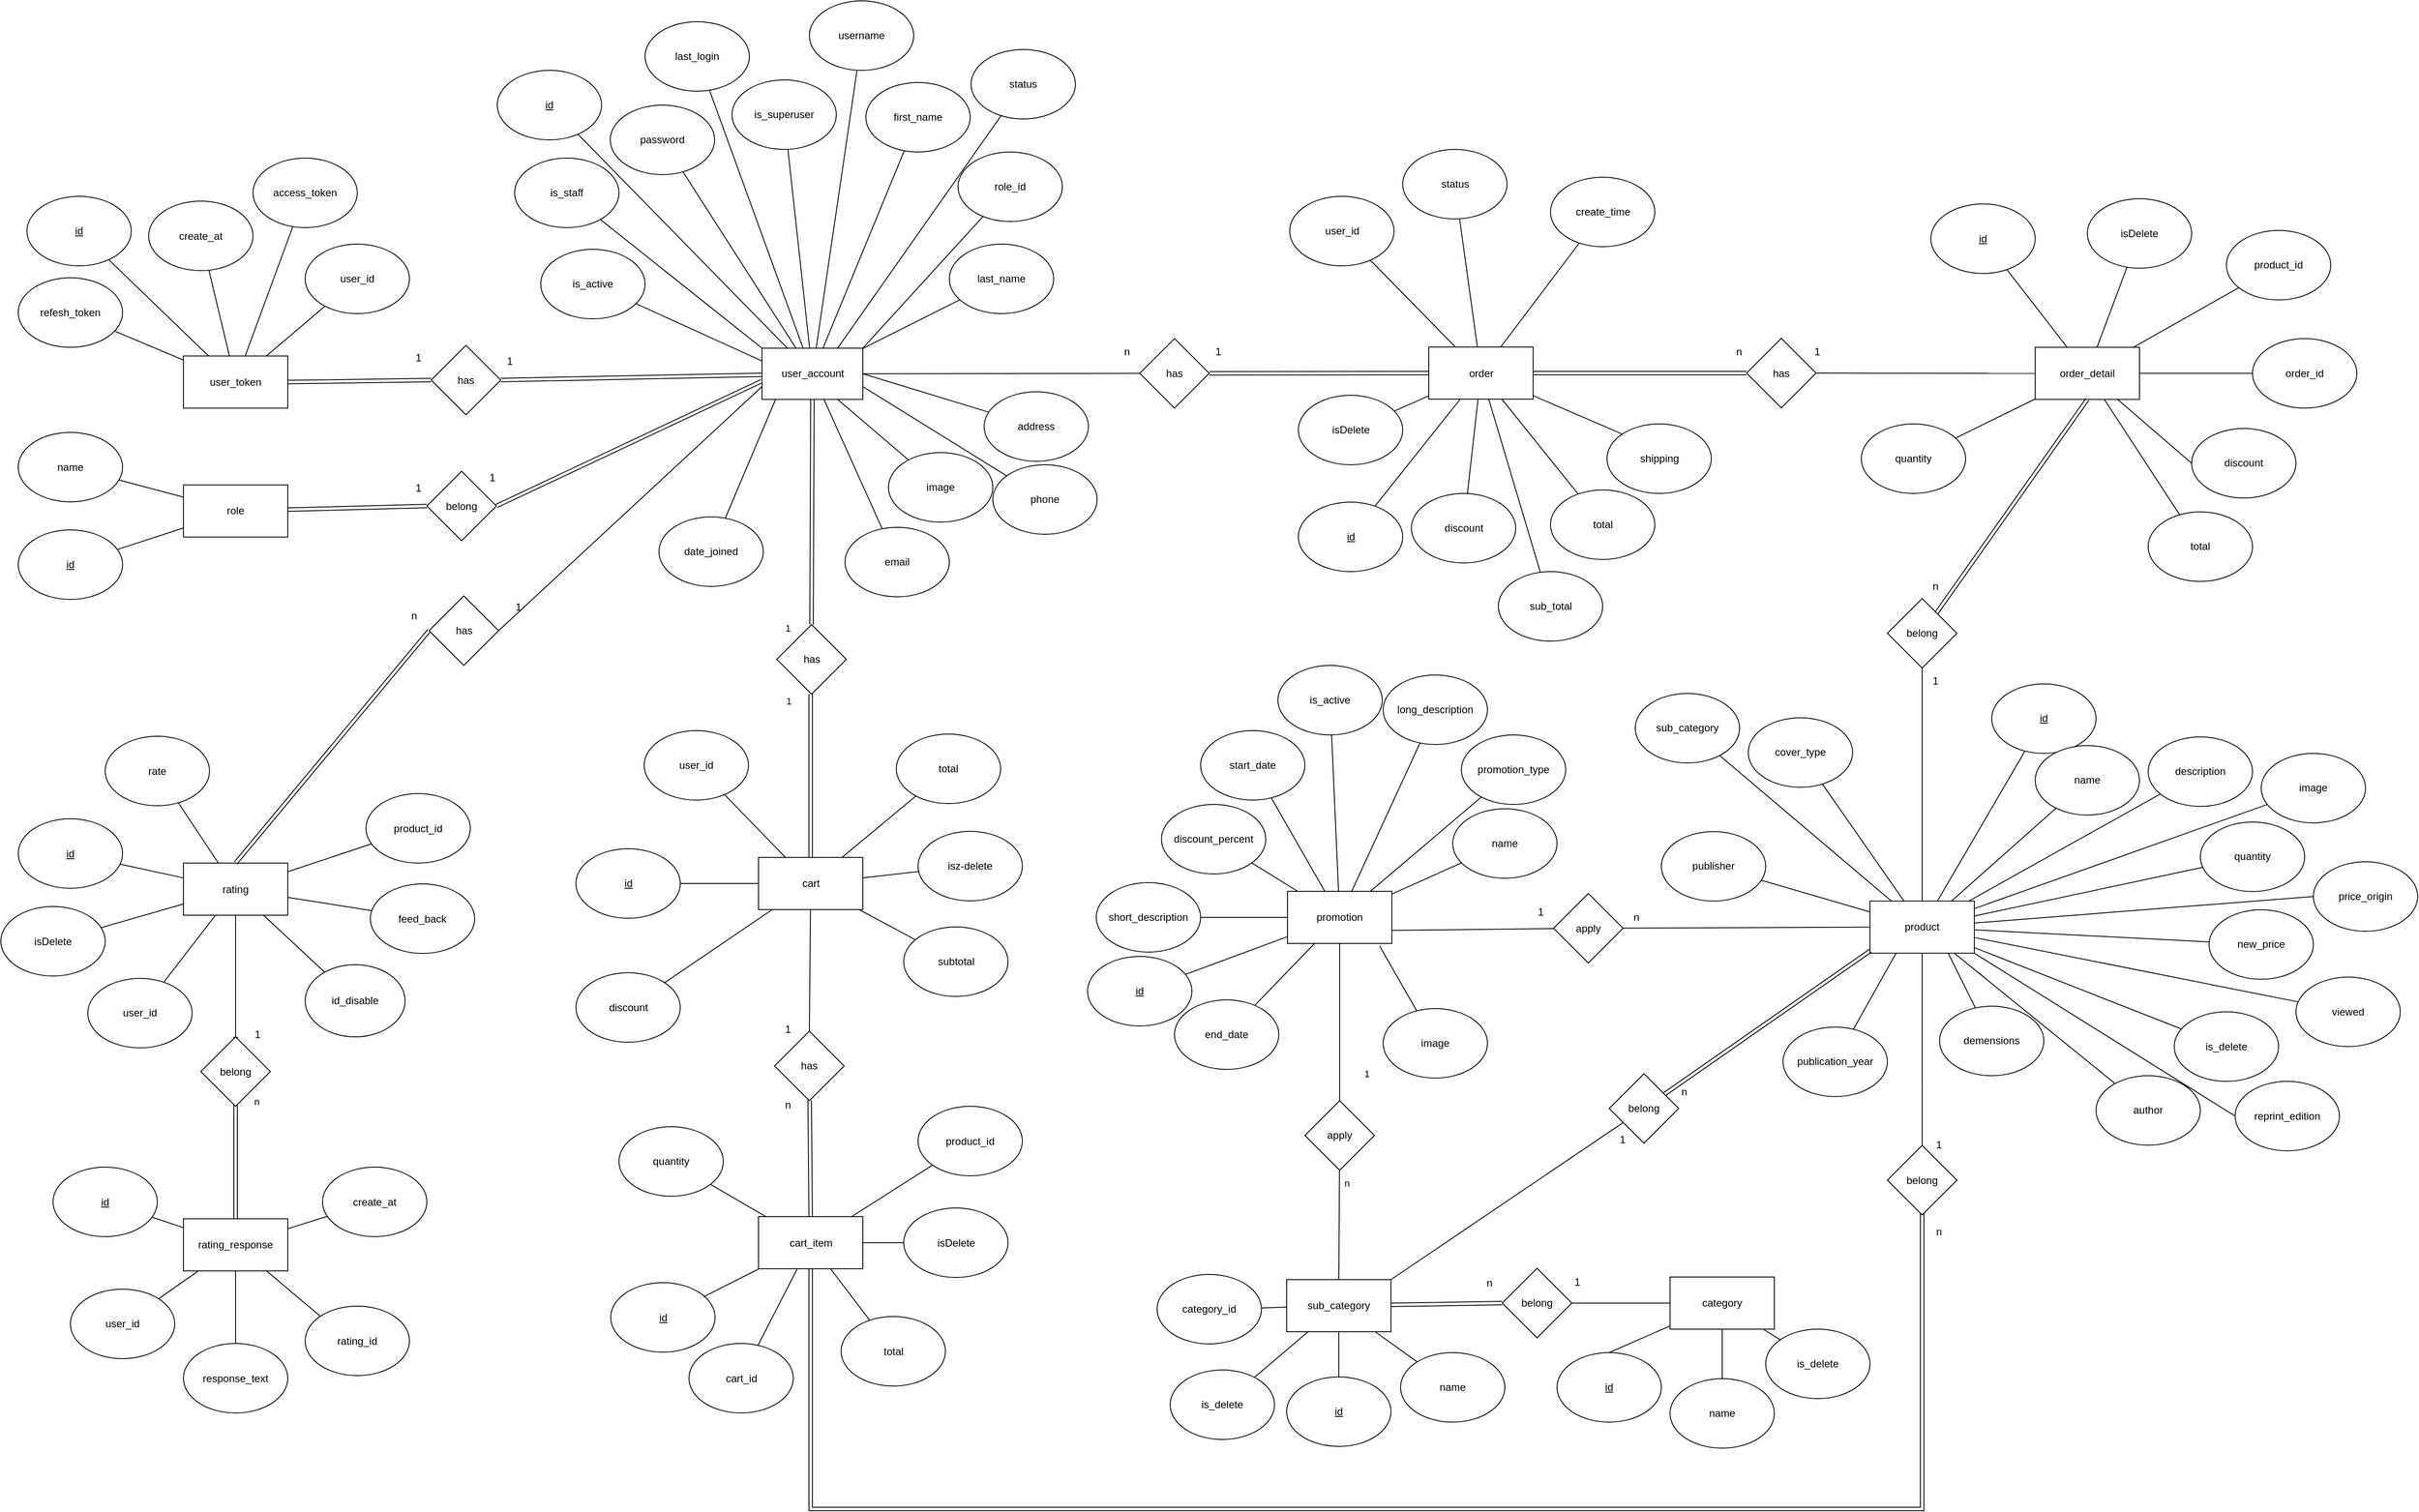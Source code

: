 <mxfile version="25.0.3">
  <diagram name="Trang-1" id="fx4xgaFJXBgBdHPYIMws">
    <mxGraphModel dx="1888" dy="1733" grid="1" gridSize="10" guides="1" tooltips="1" connect="1" arrows="1" fold="1" page="1" pageScale="1" pageWidth="827" pageHeight="1169" math="0" shadow="0">
      <root>
        <mxCell id="0" />
        <mxCell id="1" parent="0" />
        <mxCell id="xjVH5rVPS62ikL9oMdvB-195" style="rounded=0;orthogonalLoop=1;jettySize=auto;html=1;entryX=1;entryY=0.5;entryDx=0;entryDy=0;endArrow=none;endFill=0;shape=link;" parent="1" source="ZPcHN7Fkorl6znalGgMs-2" target="xjVH5rVPS62ikL9oMdvB-194" edge="1">
          <mxGeometry relative="1" as="geometry" />
        </mxCell>
        <mxCell id="ZPcHN7Fkorl6znalGgMs-2" value="user_account" style="rounded=0;whiteSpace=wrap;html=1;" parent="1" vertex="1">
          <mxGeometry x="545.5" y="-286.22" width="116" height="59" as="geometry" />
        </mxCell>
        <mxCell id="ZPcHN7Fkorl6znalGgMs-9" value="" style="rounded=0;orthogonalLoop=1;jettySize=auto;html=1;endArrow=none;endFill=0;" parent="1" source="ZPcHN7Fkorl6znalGgMs-3" target="ZPcHN7Fkorl6znalGgMs-2" edge="1">
          <mxGeometry relative="1" as="geometry" />
        </mxCell>
        <mxCell id="ZPcHN7Fkorl6znalGgMs-3" value="&lt;u&gt;id&lt;/u&gt;" style="ellipse;whiteSpace=wrap;html=1;" parent="1" vertex="1">
          <mxGeometry x="241" y="-606" width="120" height="80" as="geometry" />
        </mxCell>
        <mxCell id="ZPcHN7Fkorl6znalGgMs-10" value="" style="rounded=0;orthogonalLoop=1;jettySize=auto;html=1;endArrow=none;endFill=0;" parent="1" source="ZPcHN7Fkorl6znalGgMs-4" target="ZPcHN7Fkorl6znalGgMs-2" edge="1">
          <mxGeometry relative="1" as="geometry" />
        </mxCell>
        <mxCell id="ZPcHN7Fkorl6znalGgMs-4" value="password" style="ellipse;whiteSpace=wrap;html=1;" parent="1" vertex="1">
          <mxGeometry x="371" y="-566" width="120" height="80" as="geometry" />
        </mxCell>
        <mxCell id="ZPcHN7Fkorl6znalGgMs-11" value="" style="rounded=0;orthogonalLoop=1;jettySize=auto;html=1;endArrow=none;endFill=0;" parent="1" source="ZPcHN7Fkorl6znalGgMs-5" target="ZPcHN7Fkorl6znalGgMs-2" edge="1">
          <mxGeometry relative="1" as="geometry" />
        </mxCell>
        <mxCell id="ZPcHN7Fkorl6znalGgMs-5" value="last_login" style="ellipse;whiteSpace=wrap;html=1;" parent="1" vertex="1">
          <mxGeometry x="411" y="-662.05" width="120" height="80" as="geometry" />
        </mxCell>
        <mxCell id="ZPcHN7Fkorl6znalGgMs-13" value="" style="rounded=0;orthogonalLoop=1;jettySize=auto;html=1;endArrow=none;endFill=0;exitX=0.458;exitY=0.987;exitDx=0;exitDy=0;exitPerimeter=0;" parent="1" source="ZPcHN7Fkorl6znalGgMs-6" target="ZPcHN7Fkorl6znalGgMs-2" edge="1">
          <mxGeometry relative="1" as="geometry">
            <mxPoint x="655.406" y="-606.174" as="sourcePoint" />
          </mxGeometry>
        </mxCell>
        <mxCell id="ZPcHN7Fkorl6znalGgMs-6" value="username" style="ellipse;whiteSpace=wrap;html=1;" parent="1" vertex="1">
          <mxGeometry x="600" y="-686" width="120" height="80" as="geometry" />
        </mxCell>
        <mxCell id="ZPcHN7Fkorl6znalGgMs-12" value="" style="rounded=0;orthogonalLoop=1;jettySize=auto;html=1;endArrow=none;endFill=0;" parent="1" source="ZPcHN7Fkorl6znalGgMs-7" target="ZPcHN7Fkorl6znalGgMs-2" edge="1">
          <mxGeometry relative="1" as="geometry" />
        </mxCell>
        <mxCell id="ZPcHN7Fkorl6znalGgMs-7" value="is_superuser" style="ellipse;whiteSpace=wrap;html=1;" parent="1" vertex="1">
          <mxGeometry x="511" y="-595" width="120" height="80" as="geometry" />
        </mxCell>
        <mxCell id="ZPcHN7Fkorl6znalGgMs-14" value="" style="rounded=0;orthogonalLoop=1;jettySize=auto;html=1;endArrow=none;endFill=0;" parent="1" source="ZPcHN7Fkorl6znalGgMs-8" target="ZPcHN7Fkorl6znalGgMs-2" edge="1">
          <mxGeometry relative="1" as="geometry" />
        </mxCell>
        <mxCell id="ZPcHN7Fkorl6znalGgMs-8" value="first_name" style="ellipse;whiteSpace=wrap;html=1;" parent="1" vertex="1">
          <mxGeometry x="665" y="-592.05" width="120" height="80" as="geometry" />
        </mxCell>
        <mxCell id="xjVH5rVPS62ikL9oMdvB-269" style="rounded=0;orthogonalLoop=1;jettySize=auto;html=1;endArrow=none;endFill=0;exitX=0.5;exitY=1;exitDx=0;exitDy=0;entryX=0.501;entryY=0.048;entryDx=0;entryDy=0;entryPerimeter=0;" parent="1" target="xjVH5rVPS62ikL9oMdvB-266" edge="1" source="ZPcHN7Fkorl6znalGgMs-15">
          <mxGeometry relative="1" as="geometry">
            <mxPoint x="1860" y="236.25" as="sourcePoint" />
            <mxPoint x="1880" y="630" as="targetPoint" />
          </mxGeometry>
        </mxCell>
        <mxCell id="e_smYr0AUqtrEbWRnHDC-7" style="rounded=0;orthogonalLoop=1;jettySize=auto;html=1;exitX=1;exitY=1;exitDx=0;exitDy=0;entryX=0;entryY=0.5;entryDx=0;entryDy=0;endArrow=none;endFill=0;" edge="1" parent="1" source="ZPcHN7Fkorl6znalGgMs-15" target="xjVH5rVPS62ikL9oMdvB-129">
          <mxGeometry relative="1" as="geometry" />
        </mxCell>
        <mxCell id="e_smYr0AUqtrEbWRnHDC-32" style="rounded=0;orthogonalLoop=1;jettySize=auto;html=1;endArrow=none;endFill=0;" edge="1" parent="1" source="ZPcHN7Fkorl6znalGgMs-15" target="xjVH5rVPS62ikL9oMdvB-272">
          <mxGeometry relative="1" as="geometry" />
        </mxCell>
        <mxCell id="ZPcHN7Fkorl6znalGgMs-15" value="product" style="rounded=0;whiteSpace=wrap;html=1;" parent="1" vertex="1">
          <mxGeometry x="1820" y="350.25" width="120" height="60" as="geometry" />
        </mxCell>
        <mxCell id="ZPcHN7Fkorl6znalGgMs-17" value="" style="rounded=0;orthogonalLoop=1;jettySize=auto;html=1;endArrow=none;endFill=0;" parent="1" source="ZPcHN7Fkorl6znalGgMs-16" target="ZPcHN7Fkorl6znalGgMs-15" edge="1">
          <mxGeometry relative="1" as="geometry" />
        </mxCell>
        <mxCell id="ZPcHN7Fkorl6znalGgMs-16" value="id" style="ellipse;whiteSpace=wrap;html=1;fontStyle=4" parent="1" vertex="1">
          <mxGeometry x="1960" y="100.25" width="120" height="80" as="geometry" />
        </mxCell>
        <mxCell id="ZPcHN7Fkorl6znalGgMs-22" value="" style="rounded=0;orthogonalLoop=1;jettySize=auto;html=1;endArrow=none;endFill=0;" parent="1" source="ZPcHN7Fkorl6znalGgMs-18" target="ZPcHN7Fkorl6znalGgMs-15" edge="1">
          <mxGeometry relative="1" as="geometry" />
        </mxCell>
        <mxCell id="ZPcHN7Fkorl6znalGgMs-18" value="name" style="ellipse;whiteSpace=wrap;html=1;" parent="1" vertex="1">
          <mxGeometry x="2010" y="171.25" width="120" height="80" as="geometry" />
        </mxCell>
        <mxCell id="ZPcHN7Fkorl6znalGgMs-23" value="" style="rounded=0;orthogonalLoop=1;jettySize=auto;html=1;endArrow=none;endFill=0;" parent="1" source="ZPcHN7Fkorl6znalGgMs-19" target="ZPcHN7Fkorl6znalGgMs-15" edge="1">
          <mxGeometry relative="1" as="geometry" />
        </mxCell>
        <mxCell id="ZPcHN7Fkorl6znalGgMs-19" value="image" style="ellipse;whiteSpace=wrap;html=1;" parent="1" vertex="1">
          <mxGeometry x="2270" y="180.25" width="120" height="80" as="geometry" />
        </mxCell>
        <mxCell id="ZPcHN7Fkorl6znalGgMs-24" value="" style="rounded=0;orthogonalLoop=1;jettySize=auto;html=1;endArrow=none;endFill=0;" parent="1" source="ZPcHN7Fkorl6znalGgMs-20" target="ZPcHN7Fkorl6znalGgMs-15" edge="1">
          <mxGeometry relative="1" as="geometry" />
        </mxCell>
        <mxCell id="ZPcHN7Fkorl6znalGgMs-20" value="quantity" style="ellipse;whiteSpace=wrap;html=1;" parent="1" vertex="1">
          <mxGeometry x="2200" y="259.25" width="120" height="80" as="geometry" />
        </mxCell>
        <mxCell id="ZPcHN7Fkorl6znalGgMs-25" value="" style="rounded=0;orthogonalLoop=1;jettySize=auto;html=1;endArrow=none;endFill=0;exitX=0;exitY=0.5;exitDx=0;exitDy=0;" parent="1" source="ZPcHN7Fkorl6znalGgMs-21" target="ZPcHN7Fkorl6znalGgMs-15" edge="1">
          <mxGeometry relative="1" as="geometry">
            <mxPoint x="2320.606" y="336.919" as="sourcePoint" />
          </mxGeometry>
        </mxCell>
        <mxCell id="ZPcHN7Fkorl6znalGgMs-21" value="price_origin" style="ellipse;whiteSpace=wrap;html=1;" parent="1" vertex="1">
          <mxGeometry x="2330" y="305" width="120" height="80" as="geometry" />
        </mxCell>
        <mxCell id="ZPcHN7Fkorl6znalGgMs-27" value="" style="rounded=0;orthogonalLoop=1;jettySize=auto;html=1;endArrow=none;endFill=0;" parent="1" source="ZPcHN7Fkorl6znalGgMs-26" target="ZPcHN7Fkorl6znalGgMs-15" edge="1">
          <mxGeometry relative="1" as="geometry" />
        </mxCell>
        <mxCell id="ZPcHN7Fkorl6znalGgMs-26" value="description" style="ellipse;whiteSpace=wrap;html=1;" parent="1" vertex="1">
          <mxGeometry x="2140" y="161.25" width="120" height="80" as="geometry" />
        </mxCell>
        <mxCell id="xjVH5rVPS62ikL9oMdvB-236" style="rounded=0;orthogonalLoop=1;jettySize=auto;html=1;entryX=0.5;entryY=0;entryDx=0;entryDy=0;endArrow=none;endFill=0;" parent="1" source="ZPcHN7Fkorl6znalGgMs-28" target="xjVH5rVPS62ikL9oMdvB-235" edge="1">
          <mxGeometry relative="1" as="geometry" />
        </mxCell>
        <mxCell id="ZPcHN7Fkorl6znalGgMs-28" value="rating" style="rounded=0;whiteSpace=wrap;html=1;" parent="1" vertex="1">
          <mxGeometry x="-120" y="306.5" width="120" height="60" as="geometry" />
        </mxCell>
        <mxCell id="ZPcHN7Fkorl6znalGgMs-33" value="" style="rounded=0;orthogonalLoop=1;jettySize=auto;html=1;endArrow=none;endFill=0;" parent="1" source="ZPcHN7Fkorl6znalGgMs-29" target="ZPcHN7Fkorl6znalGgMs-28" edge="1">
          <mxGeometry relative="1" as="geometry" />
        </mxCell>
        <mxCell id="ZPcHN7Fkorl6znalGgMs-29" value="&lt;u&gt;id&lt;/u&gt;" style="ellipse;whiteSpace=wrap;html=1;" parent="1" vertex="1">
          <mxGeometry x="-310" y="255.5" width="120" height="80" as="geometry" />
        </mxCell>
        <mxCell id="ZPcHN7Fkorl6znalGgMs-34" value="" style="rounded=0;orthogonalLoop=1;jettySize=auto;html=1;endArrow=none;endFill=0;" parent="1" source="ZPcHN7Fkorl6znalGgMs-30" target="ZPcHN7Fkorl6znalGgMs-28" edge="1">
          <mxGeometry relative="1" as="geometry" />
        </mxCell>
        <mxCell id="ZPcHN7Fkorl6znalGgMs-30" value="product_id" style="ellipse;whiteSpace=wrap;html=1;" parent="1" vertex="1">
          <mxGeometry x="90" y="226.5" width="120" height="80" as="geometry" />
        </mxCell>
        <mxCell id="ZPcHN7Fkorl6znalGgMs-32" value="" style="rounded=0;orthogonalLoop=1;jettySize=auto;html=1;endArrow=none;endFill=0;" parent="1" source="ZPcHN7Fkorl6znalGgMs-31" target="ZPcHN7Fkorl6znalGgMs-28" edge="1">
          <mxGeometry relative="1" as="geometry" />
        </mxCell>
        <mxCell id="ZPcHN7Fkorl6znalGgMs-31" value="rate" style="ellipse;whiteSpace=wrap;html=1;" parent="1" vertex="1">
          <mxGeometry x="-210" y="160.5" width="120" height="80" as="geometry" />
        </mxCell>
        <mxCell id="xjVH5rVPS62ikL9oMdvB-241" style="rounded=0;orthogonalLoop=1;jettySize=auto;html=1;entryX=0;entryY=0.5;entryDx=0;entryDy=0;endArrow=none;endFill=0;shape=link;" parent="1" source="ZPcHN7Fkorl6znalGgMs-46" target="xjVH5rVPS62ikL9oMdvB-240" edge="1">
          <mxGeometry relative="1" as="geometry" />
        </mxCell>
        <mxCell id="ZPcHN7Fkorl6znalGgMs-46" value="sub_category" style="rounded=0;whiteSpace=wrap;html=1;" parent="1" vertex="1">
          <mxGeometry x="1149" y="786" width="120" height="60" as="geometry" />
        </mxCell>
        <mxCell id="ZPcHN7Fkorl6znalGgMs-52" value="" style="rounded=0;orthogonalLoop=1;jettySize=auto;html=1;endArrow=none;endFill=0;" parent="1" source="ZPcHN7Fkorl6znalGgMs-48" target="ZPcHN7Fkorl6znalGgMs-46" edge="1">
          <mxGeometry relative="1" as="geometry" />
        </mxCell>
        <mxCell id="ZPcHN7Fkorl6znalGgMs-48" value="id" style="ellipse;whiteSpace=wrap;html=1;fontStyle=4" parent="1" vertex="1">
          <mxGeometry x="1149" y="898" width="120" height="80" as="geometry" />
        </mxCell>
        <mxCell id="ZPcHN7Fkorl6znalGgMs-53" value="" style="rounded=0;orthogonalLoop=1;jettySize=auto;html=1;endArrow=none;endFill=0;" parent="1" source="ZPcHN7Fkorl6znalGgMs-49" target="ZPcHN7Fkorl6znalGgMs-46" edge="1">
          <mxGeometry relative="1" as="geometry" />
        </mxCell>
        <mxCell id="ZPcHN7Fkorl6znalGgMs-49" value="name" style="ellipse;whiteSpace=wrap;html=1;" parent="1" vertex="1">
          <mxGeometry x="1280" y="870" width="120" height="80" as="geometry" />
        </mxCell>
        <mxCell id="xjVH5rVPS62ikL9oMdvB-226" style="rounded=0;orthogonalLoop=1;jettySize=auto;html=1;endArrow=none;endFill=0;entryX=0.5;entryY=0;entryDx=0;entryDy=0;" parent="1" source="ZPcHN7Fkorl6znalGgMs-55" target="xjVH5rVPS62ikL9oMdvB-225" edge="1">
          <mxGeometry relative="1" as="geometry">
            <mxPoint x="602" y="500" as="targetPoint" />
          </mxGeometry>
        </mxCell>
        <mxCell id="ZPcHN7Fkorl6znalGgMs-55" value="cart" style="rounded=0;whiteSpace=wrap;html=1;" parent="1" vertex="1">
          <mxGeometry x="541.5" y="300" width="120" height="60" as="geometry" />
        </mxCell>
        <mxCell id="ZPcHN7Fkorl6znalGgMs-56" value="" style="rounded=0;orthogonalLoop=1;jettySize=auto;html=1;endArrow=none;endFill=0;" parent="1" source="ZPcHN7Fkorl6znalGgMs-57" target="ZPcHN7Fkorl6znalGgMs-55" edge="1">
          <mxGeometry relative="1" as="geometry" />
        </mxCell>
        <mxCell id="ZPcHN7Fkorl6znalGgMs-57" value="&lt;u&gt;id&lt;/u&gt;" style="ellipse;whiteSpace=wrap;html=1;" parent="1" vertex="1">
          <mxGeometry x="331.5" y="290" width="120" height="80" as="geometry" />
        </mxCell>
        <mxCell id="ZPcHN7Fkorl6znalGgMs-58" value="" style="rounded=0;orthogonalLoop=1;jettySize=auto;html=1;endArrow=none;endFill=0;" parent="1" source="ZPcHN7Fkorl6znalGgMs-59" target="ZPcHN7Fkorl6znalGgMs-55" edge="1">
          <mxGeometry relative="1" as="geometry" />
        </mxCell>
        <mxCell id="ZPcHN7Fkorl6znalGgMs-59" value="discount" style="ellipse;whiteSpace=wrap;html=1;" parent="1" vertex="1">
          <mxGeometry x="331.5" y="432.75" width="120" height="80" as="geometry" />
        </mxCell>
        <mxCell id="ZPcHN7Fkorl6znalGgMs-61" value="" style="rounded=0;orthogonalLoop=1;jettySize=auto;html=1;endArrow=none;endFill=0;" parent="1" source="ZPcHN7Fkorl6znalGgMs-60" target="ZPcHN7Fkorl6znalGgMs-55" edge="1">
          <mxGeometry relative="1" as="geometry" />
        </mxCell>
        <mxCell id="ZPcHN7Fkorl6znalGgMs-60" value="subtotal" style="ellipse;whiteSpace=wrap;html=1;" parent="1" vertex="1">
          <mxGeometry x="708.5" y="380" width="120" height="80" as="geometry" />
        </mxCell>
        <mxCell id="ZPcHN7Fkorl6znalGgMs-72" value="" style="rounded=0;orthogonalLoop=1;jettySize=auto;html=1;endArrow=none;endFill=0;" parent="1" source="ZPcHN7Fkorl6znalGgMs-69" target="ZPcHN7Fkorl6znalGgMs-15" edge="1">
          <mxGeometry relative="1" as="geometry" />
        </mxCell>
        <mxCell id="ZPcHN7Fkorl6znalGgMs-69" value="viewed" style="ellipse;whiteSpace=wrap;html=1;" parent="1" vertex="1">
          <mxGeometry x="2310" y="437.75" width="120" height="80" as="geometry" />
        </mxCell>
        <mxCell id="ZPcHN7Fkorl6znalGgMs-75" value="" style="rounded=0;orthogonalLoop=1;jettySize=auto;html=1;endArrow=none;endFill=0;" parent="1" source="ZPcHN7Fkorl6znalGgMs-71" target="ZPcHN7Fkorl6znalGgMs-15" edge="1">
          <mxGeometry relative="1" as="geometry" />
        </mxCell>
        <mxCell id="ZPcHN7Fkorl6znalGgMs-71" value="new_price" style="ellipse;whiteSpace=wrap;html=1;" parent="1" vertex="1">
          <mxGeometry x="2210" y="360.25" width="120" height="80" as="geometry" />
        </mxCell>
        <mxCell id="xjVH5rVPS62ikL9oMdvB-215" style="rounded=0;orthogonalLoop=1;jettySize=auto;html=1;entryX=1;entryY=0.5;entryDx=0;entryDy=0;endArrow=none;endFill=0;shape=link;" parent="1" source="ZPcHN7Fkorl6znalGgMs-76" target="xjVH5rVPS62ikL9oMdvB-214" edge="1">
          <mxGeometry relative="1" as="geometry">
            <mxPoint x="1144" y="-163" as="targetPoint" />
          </mxGeometry>
        </mxCell>
        <mxCell id="ZPcHN7Fkorl6znalGgMs-76" value="order" style="rounded=0;whiteSpace=wrap;html=1;" parent="1" vertex="1">
          <mxGeometry x="1312.5" y="-287.5" width="120" height="60" as="geometry" />
        </mxCell>
        <mxCell id="ZPcHN7Fkorl6znalGgMs-78" value="" style="rounded=0;orthogonalLoop=1;jettySize=auto;html=1;endArrow=none;endFill=0;" parent="1" source="ZPcHN7Fkorl6znalGgMs-77" target="ZPcHN7Fkorl6znalGgMs-15" edge="1">
          <mxGeometry relative="1" as="geometry" />
        </mxCell>
        <mxCell id="ZPcHN7Fkorl6znalGgMs-77" value="is_delete" style="ellipse;whiteSpace=wrap;html=1;" parent="1" vertex="1">
          <mxGeometry x="2170" y="477.75" width="120" height="80" as="geometry" />
        </mxCell>
        <mxCell id="ZPcHN7Fkorl6znalGgMs-84" value="" style="rounded=0;orthogonalLoop=1;jettySize=auto;html=1;endArrow=none;endFill=0;" parent="1" source="ZPcHN7Fkorl6znalGgMs-79" target="ZPcHN7Fkorl6znalGgMs-76" edge="1">
          <mxGeometry relative="1" as="geometry" />
        </mxCell>
        <mxCell id="ZPcHN7Fkorl6znalGgMs-79" value="&lt;u&gt;id&lt;/u&gt;" style="ellipse;whiteSpace=wrap;html=1;" parent="1" vertex="1">
          <mxGeometry x="1162.5" y="-109" width="120" height="80" as="geometry" />
        </mxCell>
        <mxCell id="ZPcHN7Fkorl6znalGgMs-85" value="" style="rounded=0;orthogonalLoop=1;jettySize=auto;html=1;endArrow=none;endFill=0;" parent="1" source="ZPcHN7Fkorl6znalGgMs-80" target="ZPcHN7Fkorl6znalGgMs-76" edge="1">
          <mxGeometry relative="1" as="geometry" />
        </mxCell>
        <mxCell id="ZPcHN7Fkorl6znalGgMs-80" value="discount" style="ellipse;whiteSpace=wrap;html=1;" parent="1" vertex="1">
          <mxGeometry x="1292.5" y="-119" width="120" height="80" as="geometry" />
        </mxCell>
        <mxCell id="ZPcHN7Fkorl6znalGgMs-86" value="" style="rounded=0;orthogonalLoop=1;jettySize=auto;html=1;endArrow=none;endFill=0;exitX=0;exitY=0;exitDx=0;exitDy=0;" parent="1" source="ZPcHN7Fkorl6znalGgMs-81" target="ZPcHN7Fkorl6znalGgMs-76" edge="1">
          <mxGeometry relative="1" as="geometry" />
        </mxCell>
        <mxCell id="ZPcHN7Fkorl6znalGgMs-81" value="shipping" style="ellipse;whiteSpace=wrap;html=1;" parent="1" vertex="1">
          <mxGeometry x="1517.5" y="-199" width="120" height="80" as="geometry" />
        </mxCell>
        <mxCell id="ZPcHN7Fkorl6znalGgMs-87" value="" style="rounded=0;orthogonalLoop=1;jettySize=auto;html=1;endArrow=none;endFill=0;" parent="1" source="ZPcHN7Fkorl6znalGgMs-82" target="ZPcHN7Fkorl6znalGgMs-76" edge="1">
          <mxGeometry relative="1" as="geometry" />
        </mxCell>
        <mxCell id="ZPcHN7Fkorl6znalGgMs-82" value="sub_total" style="ellipse;whiteSpace=wrap;html=1;" parent="1" vertex="1">
          <mxGeometry x="1392.5" y="-29" width="120" height="80" as="geometry" />
        </mxCell>
        <mxCell id="ZPcHN7Fkorl6znalGgMs-88" value="" style="rounded=0;orthogonalLoop=1;jettySize=auto;html=1;endArrow=none;endFill=0;" parent="1" source="ZPcHN7Fkorl6znalGgMs-83" target="ZPcHN7Fkorl6znalGgMs-76" edge="1">
          <mxGeometry relative="1" as="geometry" />
        </mxCell>
        <mxCell id="ZPcHN7Fkorl6znalGgMs-83" value="create_time" style="ellipse;whiteSpace=wrap;html=1;" parent="1" vertex="1">
          <mxGeometry x="1452.5" y="-483" width="120" height="80" as="geometry" />
        </mxCell>
        <mxCell id="ZPcHN7Fkorl6znalGgMs-89" value="user_token" style="rounded=0;whiteSpace=wrap;html=1;" parent="1" vertex="1">
          <mxGeometry x="-120" y="-277.22" width="120" height="60" as="geometry" />
        </mxCell>
        <mxCell id="ZPcHN7Fkorl6znalGgMs-92" value="" style="rounded=0;orthogonalLoop=1;jettySize=auto;html=1;endArrow=none;endFill=0;" parent="1" source="ZPcHN7Fkorl6znalGgMs-91" target="ZPcHN7Fkorl6znalGgMs-89" edge="1">
          <mxGeometry relative="1" as="geometry" />
        </mxCell>
        <mxCell id="ZPcHN7Fkorl6znalGgMs-91" value="&lt;u&gt;id&lt;/u&gt;" style="ellipse;whiteSpace=wrap;html=1;" parent="1" vertex="1">
          <mxGeometry x="-300" y="-461" width="120" height="80" as="geometry" />
        </mxCell>
        <mxCell id="xjVH5rVPS62ikL9oMdvB-39" value="" style="rounded=0;orthogonalLoop=1;jettySize=auto;html=1;endArrow=none;endFill=0;" parent="1" source="ZPcHN7Fkorl6znalGgMs-93" target="ZPcHN7Fkorl6znalGgMs-89" edge="1">
          <mxGeometry relative="1" as="geometry" />
        </mxCell>
        <mxCell id="ZPcHN7Fkorl6znalGgMs-93" value="user_id" style="ellipse;whiteSpace=wrap;html=1;" parent="1" vertex="1">
          <mxGeometry x="20" y="-406" width="120" height="80" as="geometry" />
        </mxCell>
        <mxCell id="xjVH5rVPS62ikL9oMdvB-17" value="" style="rounded=0;orthogonalLoop=1;jettySize=auto;html=1;endArrow=none;endFill=0;" parent="1" source="xjVH5rVPS62ikL9oMdvB-1" target="ZPcHN7Fkorl6znalGgMs-2" edge="1">
          <mxGeometry relative="1" as="geometry" />
        </mxCell>
        <mxCell id="xjVH5rVPS62ikL9oMdvB-1" value="last_name" style="ellipse;whiteSpace=wrap;html=1;" parent="1" vertex="1">
          <mxGeometry x="761" y="-406" width="120" height="80" as="geometry" />
        </mxCell>
        <mxCell id="xjVH5rVPS62ikL9oMdvB-15" value="" style="rounded=0;orthogonalLoop=1;jettySize=auto;html=1;endArrow=none;endFill=0;" parent="1" source="xjVH5rVPS62ikL9oMdvB-2" target="ZPcHN7Fkorl6znalGgMs-2" edge="1">
          <mxGeometry relative="1" as="geometry" />
        </mxCell>
        <mxCell id="xjVH5rVPS62ikL9oMdvB-2" value="email" style="ellipse;whiteSpace=wrap;html=1;" parent="1" vertex="1">
          <mxGeometry x="641" y="-80.0" width="120" height="80" as="geometry" />
        </mxCell>
        <mxCell id="xjVH5rVPS62ikL9oMdvB-3" value="is_staff" style="ellipse;whiteSpace=wrap;html=1;" parent="1" vertex="1">
          <mxGeometry x="261" y="-505" width="120" height="80" as="geometry" />
        </mxCell>
        <mxCell id="xjVH5rVPS62ikL9oMdvB-11" style="rounded=0;orthogonalLoop=1;jettySize=auto;html=1;entryX=0;entryY=0.25;entryDx=0;entryDy=0;endArrow=none;endFill=0;" parent="1" source="xjVH5rVPS62ikL9oMdvB-4" target="ZPcHN7Fkorl6znalGgMs-2" edge="1">
          <mxGeometry relative="1" as="geometry" />
        </mxCell>
        <mxCell id="xjVH5rVPS62ikL9oMdvB-4" value="is_active" style="ellipse;whiteSpace=wrap;html=1;" parent="1" vertex="1">
          <mxGeometry x="291" y="-400" width="120" height="80" as="geometry" />
        </mxCell>
        <mxCell id="xjVH5rVPS62ikL9oMdvB-14" value="" style="rounded=0;orthogonalLoop=1;jettySize=auto;html=1;endArrow=none;endFill=0;entryX=0.135;entryY=0.997;entryDx=0;entryDy=0;entryPerimeter=0;" parent="1" source="xjVH5rVPS62ikL9oMdvB-5" target="ZPcHN7Fkorl6znalGgMs-2" edge="1">
          <mxGeometry relative="1" as="geometry">
            <mxPoint x="616" y="87" as="targetPoint" />
          </mxGeometry>
        </mxCell>
        <mxCell id="xjVH5rVPS62ikL9oMdvB-5" value="date_joined" style="ellipse;whiteSpace=wrap;html=1;" parent="1" vertex="1">
          <mxGeometry x="427" y="-92.0" width="120" height="80" as="geometry" />
        </mxCell>
        <mxCell id="xjVH5rVPS62ikL9oMdvB-16" value="" style="rounded=0;orthogonalLoop=1;jettySize=auto;html=1;endArrow=none;endFill=0;entryX=1;entryY=0.75;entryDx=0;entryDy=0;" parent="1" source="xjVH5rVPS62ikL9oMdvB-6" target="ZPcHN7Fkorl6znalGgMs-2" edge="1">
          <mxGeometry relative="1" as="geometry">
            <mxPoint x="714" y="97" as="targetPoint" />
          </mxGeometry>
        </mxCell>
        <mxCell id="xjVH5rVPS62ikL9oMdvB-6" value="phone" style="ellipse;whiteSpace=wrap;html=1;" parent="1" vertex="1">
          <mxGeometry x="811" y="-152" width="120" height="80" as="geometry" />
        </mxCell>
        <mxCell id="xjVH5rVPS62ikL9oMdvB-23" style="rounded=0;orthogonalLoop=1;jettySize=auto;html=1;entryX=1;entryY=0.5;entryDx=0;entryDy=0;endArrow=none;endFill=0;" parent="1" source="xjVH5rVPS62ikL9oMdvB-7" target="ZPcHN7Fkorl6znalGgMs-2" edge="1">
          <mxGeometry relative="1" as="geometry" />
        </mxCell>
        <mxCell id="xjVH5rVPS62ikL9oMdvB-7" value="address" style="ellipse;whiteSpace=wrap;html=1;" parent="1" vertex="1">
          <mxGeometry x="801" y="-236" width="120" height="80" as="geometry" />
        </mxCell>
        <mxCell id="xjVH5rVPS62ikL9oMdvB-20" style="rounded=0;orthogonalLoop=1;jettySize=auto;html=1;entryX=0.75;entryY=0;entryDx=0;entryDy=0;endArrow=none;endFill=0;" parent="1" source="xjVH5rVPS62ikL9oMdvB-8" target="ZPcHN7Fkorl6znalGgMs-2" edge="1">
          <mxGeometry relative="1" as="geometry" />
        </mxCell>
        <mxCell id="xjVH5rVPS62ikL9oMdvB-8" value="status" style="ellipse;whiteSpace=wrap;html=1;" parent="1" vertex="1">
          <mxGeometry x="786" y="-630.05" width="120" height="80" as="geometry" />
        </mxCell>
        <mxCell id="xjVH5rVPS62ikL9oMdvB-21" style="rounded=0;orthogonalLoop=1;jettySize=auto;html=1;entryX=1;entryY=0;entryDx=0;entryDy=0;endArrow=none;endFill=0;" parent="1" source="xjVH5rVPS62ikL9oMdvB-9" target="ZPcHN7Fkorl6znalGgMs-2" edge="1">
          <mxGeometry relative="1" as="geometry" />
        </mxCell>
        <mxCell id="xjVH5rVPS62ikL9oMdvB-9" value="role_id" style="ellipse;whiteSpace=wrap;html=1;" parent="1" vertex="1">
          <mxGeometry x="771" y="-512" width="120" height="80" as="geometry" />
        </mxCell>
        <mxCell id="xjVH5rVPS62ikL9oMdvB-10" value="image" style="ellipse;whiteSpace=wrap;html=1;" parent="1" vertex="1">
          <mxGeometry x="691" y="-166" width="120" height="80" as="geometry" />
        </mxCell>
        <mxCell id="xjVH5rVPS62ikL9oMdvB-13" style="rounded=0;orthogonalLoop=1;jettySize=auto;html=1;endArrow=none;endFill=0;entryX=0;entryY=0;entryDx=0;entryDy=0;" parent="1" source="xjVH5rVPS62ikL9oMdvB-3" edge="1" target="ZPcHN7Fkorl6znalGgMs-2">
          <mxGeometry relative="1" as="geometry">
            <mxPoint x="596" y="67" as="targetPoint" />
          </mxGeometry>
        </mxCell>
        <mxCell id="xjVH5rVPS62ikL9oMdvB-22" style="rounded=0;orthogonalLoop=1;jettySize=auto;html=1;entryX=0.75;entryY=1;entryDx=0;entryDy=0;endArrow=none;endFill=0;" parent="1" source="xjVH5rVPS62ikL9oMdvB-10" target="ZPcHN7Fkorl6znalGgMs-2" edge="1">
          <mxGeometry relative="1" as="geometry" />
        </mxCell>
        <mxCell id="xjVH5rVPS62ikL9oMdvB-30" value="" style="rounded=0;orthogonalLoop=1;jettySize=auto;html=1;endArrow=none;endFill=0;" parent="1" source="xjVH5rVPS62ikL9oMdvB-24" target="ZPcHN7Fkorl6znalGgMs-76" edge="1">
          <mxGeometry relative="1" as="geometry" />
        </mxCell>
        <mxCell id="xjVH5rVPS62ikL9oMdvB-24" value="status" style="ellipse;whiteSpace=wrap;html=1;" parent="1" vertex="1">
          <mxGeometry x="1282.5" y="-515" width="120" height="80" as="geometry" />
        </mxCell>
        <mxCell id="xjVH5rVPS62ikL9oMdvB-27" style="rounded=0;orthogonalLoop=1;jettySize=auto;html=1;endArrow=none;endFill=0;" parent="1" source="xjVH5rVPS62ikL9oMdvB-25" target="ZPcHN7Fkorl6znalGgMs-76" edge="1">
          <mxGeometry relative="1" as="geometry" />
        </mxCell>
        <mxCell id="xjVH5rVPS62ikL9oMdvB-25" value="isDelete" style="ellipse;whiteSpace=wrap;html=1;" parent="1" vertex="1">
          <mxGeometry x="1162.5" y="-232" width="120" height="80" as="geometry" />
        </mxCell>
        <mxCell id="xjVH5rVPS62ikL9oMdvB-28" value="" style="rounded=0;orthogonalLoop=1;jettySize=auto;html=1;endArrow=none;endFill=0;" parent="1" source="xjVH5rVPS62ikL9oMdvB-26" target="ZPcHN7Fkorl6znalGgMs-76" edge="1">
          <mxGeometry relative="1" as="geometry" />
        </mxCell>
        <mxCell id="xjVH5rVPS62ikL9oMdvB-26" value="user_id" style="ellipse;whiteSpace=wrap;html=1;" parent="1" vertex="1">
          <mxGeometry x="1152.5" y="-461" width="120" height="80" as="geometry" />
        </mxCell>
        <mxCell id="xjVH5rVPS62ikL9oMdvB-35" value="" style="rounded=0;orthogonalLoop=1;jettySize=auto;html=1;endArrow=none;endFill=0;" parent="1" source="xjVH5rVPS62ikL9oMdvB-32" target="ZPcHN7Fkorl6znalGgMs-89" edge="1">
          <mxGeometry relative="1" as="geometry" />
        </mxCell>
        <mxCell id="xjVH5rVPS62ikL9oMdvB-32" value="refesh_token" style="ellipse;whiteSpace=wrap;html=1;" parent="1" vertex="1">
          <mxGeometry x="-310" y="-367.22" width="120" height="80" as="geometry" />
        </mxCell>
        <mxCell id="xjVH5rVPS62ikL9oMdvB-38" value="" style="rounded=0;orthogonalLoop=1;jettySize=auto;html=1;endArrow=none;endFill=0;" parent="1" source="xjVH5rVPS62ikL9oMdvB-33" target="ZPcHN7Fkorl6znalGgMs-89" edge="1">
          <mxGeometry relative="1" as="geometry" />
        </mxCell>
        <mxCell id="xjVH5rVPS62ikL9oMdvB-33" value="access_token" style="ellipse;whiteSpace=wrap;html=1;" parent="1" vertex="1">
          <mxGeometry x="-40" y="-505" width="120" height="80" as="geometry" />
        </mxCell>
        <mxCell id="xjVH5rVPS62ikL9oMdvB-37" value="" style="rounded=0;orthogonalLoop=1;jettySize=auto;html=1;endArrow=none;endFill=0;" parent="1" source="xjVH5rVPS62ikL9oMdvB-34" target="ZPcHN7Fkorl6znalGgMs-89" edge="1">
          <mxGeometry relative="1" as="geometry" />
        </mxCell>
        <mxCell id="xjVH5rVPS62ikL9oMdvB-34" value="create_at" style="ellipse;whiteSpace=wrap;html=1;" parent="1" vertex="1">
          <mxGeometry x="-160" y="-455.5" width="120" height="80" as="geometry" />
        </mxCell>
        <mxCell id="xjVH5rVPS62ikL9oMdvB-201" style="rounded=0;orthogonalLoop=1;jettySize=auto;html=1;entryX=0;entryY=0.5;entryDx=0;entryDy=0;shape=link;" parent="1" source="xjVH5rVPS62ikL9oMdvB-40" target="xjVH5rVPS62ikL9oMdvB-200" edge="1">
          <mxGeometry relative="1" as="geometry" />
        </mxCell>
        <mxCell id="xjVH5rVPS62ikL9oMdvB-40" value="role" style="rounded=0;whiteSpace=wrap;html=1;" parent="1" vertex="1">
          <mxGeometry x="-120" y="-128.78" width="120" height="60" as="geometry" />
        </mxCell>
        <mxCell id="xjVH5rVPS62ikL9oMdvB-41" value="" style="rounded=0;orthogonalLoop=1;jettySize=auto;html=1;endArrow=none;endFill=0;" parent="1" source="xjVH5rVPS62ikL9oMdvB-42" target="xjVH5rVPS62ikL9oMdvB-40" edge="1">
          <mxGeometry relative="1" as="geometry" />
        </mxCell>
        <mxCell id="xjVH5rVPS62ikL9oMdvB-42" value="&lt;u&gt;id&lt;/u&gt;" style="ellipse;whiteSpace=wrap;html=1;" parent="1" vertex="1">
          <mxGeometry x="-310" y="-77" width="120" height="80" as="geometry" />
        </mxCell>
        <mxCell id="xjVH5rVPS62ikL9oMdvB-43" value="" style="rounded=0;orthogonalLoop=1;jettySize=auto;html=1;endArrow=none;endFill=0;" parent="1" source="xjVH5rVPS62ikL9oMdvB-44" target="xjVH5rVPS62ikL9oMdvB-40" edge="1">
          <mxGeometry relative="1" as="geometry" />
        </mxCell>
        <mxCell id="xjVH5rVPS62ikL9oMdvB-44" value="name" style="ellipse;whiteSpace=wrap;html=1;" parent="1" vertex="1">
          <mxGeometry x="-310" y="-189.28" width="120" height="80" as="geometry" />
        </mxCell>
        <mxCell id="xjVH5rVPS62ikL9oMdvB-50" value="" style="rounded=0;orthogonalLoop=1;jettySize=auto;html=1;endArrow=none;endFill=0;" parent="1" source="xjVH5rVPS62ikL9oMdvB-47" target="ZPcHN7Fkorl6znalGgMs-55" edge="1">
          <mxGeometry relative="1" as="geometry" />
        </mxCell>
        <mxCell id="xjVH5rVPS62ikL9oMdvB-47" value="total" style="ellipse;whiteSpace=wrap;html=1;" parent="1" vertex="1">
          <mxGeometry x="700" y="158.0" width="120" height="80" as="geometry" />
        </mxCell>
        <mxCell id="xjVH5rVPS62ikL9oMdvB-52" value="" style="rounded=0;orthogonalLoop=1;jettySize=auto;html=1;endArrow=none;endFill=0;" parent="1" source="xjVH5rVPS62ikL9oMdvB-48" target="ZPcHN7Fkorl6znalGgMs-55" edge="1">
          <mxGeometry relative="1" as="geometry" />
        </mxCell>
        <mxCell id="xjVH5rVPS62ikL9oMdvB-48" value="user_id" style="ellipse;whiteSpace=wrap;html=1;" parent="1" vertex="1">
          <mxGeometry x="410" y="154" width="120" height="80" as="geometry" />
        </mxCell>
        <mxCell id="xjVH5rVPS62ikL9oMdvB-51" value="" style="rounded=0;orthogonalLoop=1;jettySize=auto;html=1;endArrow=none;endFill=0;" parent="1" source="xjVH5rVPS62ikL9oMdvB-49" target="ZPcHN7Fkorl6znalGgMs-55" edge="1">
          <mxGeometry relative="1" as="geometry" />
        </mxCell>
        <mxCell id="xjVH5rVPS62ikL9oMdvB-49" value="isz-delete" style="ellipse;whiteSpace=wrap;html=1;" parent="1" vertex="1">
          <mxGeometry x="725" y="270" width="120" height="80" as="geometry" />
        </mxCell>
        <mxCell id="xjVH5rVPS62ikL9oMdvB-62" value="" style="rounded=0;orthogonalLoop=1;jettySize=auto;html=1;endArrow=none;endFill=0;" parent="1" source="xjVH5rVPS62ikL9oMdvB-53" target="ZPcHN7Fkorl6znalGgMs-28" edge="1">
          <mxGeometry relative="1" as="geometry" />
        </mxCell>
        <mxCell id="xjVH5rVPS62ikL9oMdvB-53" value="feed_back" style="ellipse;whiteSpace=wrap;html=1;" parent="1" vertex="1">
          <mxGeometry x="95" y="330.5" width="120" height="80" as="geometry" />
        </mxCell>
        <mxCell id="xjVH5rVPS62ikL9oMdvB-59" value="" style="rounded=0;orthogonalLoop=1;jettySize=auto;html=1;endArrow=none;endFill=0;" parent="1" source="xjVH5rVPS62ikL9oMdvB-54" target="ZPcHN7Fkorl6znalGgMs-28" edge="1">
          <mxGeometry relative="1" as="geometry" />
        </mxCell>
        <mxCell id="xjVH5rVPS62ikL9oMdvB-54" value="isDelete" style="ellipse;whiteSpace=wrap;html=1;" parent="1" vertex="1">
          <mxGeometry x="-330" y="356.5" width="120" height="80" as="geometry" />
        </mxCell>
        <mxCell id="xjVH5rVPS62ikL9oMdvB-58" value="" style="rounded=0;orthogonalLoop=1;jettySize=auto;html=1;endArrow=none;endFill=0;" parent="1" source="xjVH5rVPS62ikL9oMdvB-56" target="ZPcHN7Fkorl6znalGgMs-28" edge="1">
          <mxGeometry relative="1" as="geometry" />
        </mxCell>
        <mxCell id="xjVH5rVPS62ikL9oMdvB-56" value="user_id" style="ellipse;whiteSpace=wrap;html=1;" parent="1" vertex="1">
          <mxGeometry x="-230" y="439.25" width="120" height="80" as="geometry" />
        </mxCell>
        <mxCell id="xjVH5rVPS62ikL9oMdvB-60" value="" style="rounded=0;orthogonalLoop=1;jettySize=auto;html=1;endArrow=none;endFill=0;" parent="1" source="xjVH5rVPS62ikL9oMdvB-57" target="ZPcHN7Fkorl6znalGgMs-28" edge="1">
          <mxGeometry relative="1" as="geometry" />
        </mxCell>
        <mxCell id="xjVH5rVPS62ikL9oMdvB-57" value="id_disable" style="ellipse;whiteSpace=wrap;html=1;" parent="1" vertex="1">
          <mxGeometry x="20" y="423.5" width="115" height="83" as="geometry" />
        </mxCell>
        <mxCell id="xjVH5rVPS62ikL9oMdvB-63" value="order_detail" style="rounded=0;whiteSpace=wrap;html=1;" parent="1" vertex="1">
          <mxGeometry x="2010" y="-287.22" width="120" height="60" as="geometry" />
        </mxCell>
        <mxCell id="xjVH5rVPS62ikL9oMdvB-64" value="" style="rounded=0;orthogonalLoop=1;jettySize=auto;html=1;endArrow=none;endFill=0;" parent="1" source="xjVH5rVPS62ikL9oMdvB-65" target="xjVH5rVPS62ikL9oMdvB-63" edge="1">
          <mxGeometry relative="1" as="geometry" />
        </mxCell>
        <mxCell id="xjVH5rVPS62ikL9oMdvB-65" value="&lt;u&gt;id&lt;/u&gt;" style="ellipse;whiteSpace=wrap;html=1;" parent="1" vertex="1">
          <mxGeometry x="1890" y="-452.22" width="120" height="80" as="geometry" />
        </mxCell>
        <mxCell id="xjVH5rVPS62ikL9oMdvB-66" value="" style="rounded=0;orthogonalLoop=1;jettySize=auto;html=1;endArrow=none;endFill=0;" parent="1" source="xjVH5rVPS62ikL9oMdvB-67" target="xjVH5rVPS62ikL9oMdvB-63" edge="1">
          <mxGeometry relative="1" as="geometry" />
        </mxCell>
        <mxCell id="xjVH5rVPS62ikL9oMdvB-67" value="quantity" style="ellipse;whiteSpace=wrap;html=1;" parent="1" vertex="1">
          <mxGeometry x="1810" y="-199.0" width="120" height="80" as="geometry" />
        </mxCell>
        <mxCell id="xjVH5rVPS62ikL9oMdvB-68" value="" style="rounded=0;orthogonalLoop=1;jettySize=auto;html=1;endArrow=none;endFill=0;exitX=0;exitY=0.5;exitDx=0;exitDy=0;" parent="1" source="xjVH5rVPS62ikL9oMdvB-69" target="xjVH5rVPS62ikL9oMdvB-63" edge="1">
          <mxGeometry relative="1" as="geometry" />
        </mxCell>
        <mxCell id="xjVH5rVPS62ikL9oMdvB-69" value="discount" style="ellipse;whiteSpace=wrap;html=1;" parent="1" vertex="1">
          <mxGeometry x="2190" y="-193.72" width="120" height="80" as="geometry" />
        </mxCell>
        <mxCell id="xjVH5rVPS62ikL9oMdvB-70" value="" style="rounded=0;orthogonalLoop=1;jettySize=auto;html=1;endArrow=none;endFill=0;" parent="1" source="xjVH5rVPS62ikL9oMdvB-71" target="xjVH5rVPS62ikL9oMdvB-63" edge="1">
          <mxGeometry relative="1" as="geometry" />
        </mxCell>
        <mxCell id="xjVH5rVPS62ikL9oMdvB-71" value="total" style="ellipse;whiteSpace=wrap;html=1;" parent="1" vertex="1">
          <mxGeometry x="2140" y="-97.72" width="120" height="80" as="geometry" />
        </mxCell>
        <mxCell id="xjVH5rVPS62ikL9oMdvB-72" value="" style="rounded=0;orthogonalLoop=1;jettySize=auto;html=1;endArrow=none;endFill=0;" parent="1" source="xjVH5rVPS62ikL9oMdvB-73" target="xjVH5rVPS62ikL9oMdvB-63" edge="1">
          <mxGeometry relative="1" as="geometry" />
        </mxCell>
        <mxCell id="xjVH5rVPS62ikL9oMdvB-73" value="order_id" style="ellipse;whiteSpace=wrap;html=1;" parent="1" vertex="1">
          <mxGeometry x="2260" y="-297.22" width="120" height="80" as="geometry" />
        </mxCell>
        <mxCell id="xjVH5rVPS62ikL9oMdvB-74" value="" style="rounded=0;orthogonalLoop=1;jettySize=auto;html=1;endArrow=none;endFill=0;" parent="1" source="xjVH5rVPS62ikL9oMdvB-75" target="xjVH5rVPS62ikL9oMdvB-63" edge="1">
          <mxGeometry relative="1" as="geometry" />
        </mxCell>
        <mxCell id="xjVH5rVPS62ikL9oMdvB-75" value="product_id" style="ellipse;whiteSpace=wrap;html=1;" parent="1" vertex="1">
          <mxGeometry x="2230" y="-421.75" width="120" height="80" as="geometry" />
        </mxCell>
        <mxCell id="xjVH5rVPS62ikL9oMdvB-76" style="rounded=0;orthogonalLoop=1;jettySize=auto;html=1;endArrow=none;endFill=0;" parent="1" source="xjVH5rVPS62ikL9oMdvB-77" target="xjVH5rVPS62ikL9oMdvB-63" edge="1">
          <mxGeometry relative="1" as="geometry" />
        </mxCell>
        <mxCell id="xjVH5rVPS62ikL9oMdvB-77" value="isDelete" style="ellipse;whiteSpace=wrap;html=1;" parent="1" vertex="1">
          <mxGeometry x="2070" y="-458.27" width="120" height="80" as="geometry" />
        </mxCell>
        <mxCell id="xjVH5rVPS62ikL9oMdvB-98" value="" style="rounded=0;orthogonalLoop=1;jettySize=auto;html=1;endArrow=none;endFill=0;" parent="1" source="xjVH5rVPS62ikL9oMdvB-97" target="ZPcHN7Fkorl6znalGgMs-76" edge="1">
          <mxGeometry relative="1" as="geometry" />
        </mxCell>
        <mxCell id="xjVH5rVPS62ikL9oMdvB-97" value="total" style="ellipse;whiteSpace=wrap;html=1;" parent="1" vertex="1">
          <mxGeometry x="1452.5" y="-123" width="120" height="80" as="geometry" />
        </mxCell>
        <mxCell id="xjVH5rVPS62ikL9oMdvB-99" value="cart_item" style="rounded=0;whiteSpace=wrap;html=1;" parent="1" vertex="1">
          <mxGeometry x="541.5" y="713.5" width="120" height="60" as="geometry" />
        </mxCell>
        <mxCell id="xjVH5rVPS62ikL9oMdvB-107" value="" style="rounded=0;orthogonalLoop=1;jettySize=auto;html=1;endArrow=none;endFill=0;" parent="1" source="xjVH5rVPS62ikL9oMdvB-100" target="xjVH5rVPS62ikL9oMdvB-99" edge="1">
          <mxGeometry relative="1" as="geometry" />
        </mxCell>
        <mxCell id="xjVH5rVPS62ikL9oMdvB-100" value="&lt;u&gt;id&lt;/u&gt;" style="ellipse;whiteSpace=wrap;html=1;" parent="1" vertex="1">
          <mxGeometry x="371.5" y="789.5" width="120" height="80" as="geometry" />
        </mxCell>
        <mxCell id="xjVH5rVPS62ikL9oMdvB-106" value="" style="rounded=0;orthogonalLoop=1;jettySize=auto;html=1;endArrow=none;endFill=0;" parent="1" source="xjVH5rVPS62ikL9oMdvB-101" target="xjVH5rVPS62ikL9oMdvB-99" edge="1">
          <mxGeometry relative="1" as="geometry" />
        </mxCell>
        <mxCell id="xjVH5rVPS62ikL9oMdvB-101" value="quantity" style="ellipse;whiteSpace=wrap;html=1;" parent="1" vertex="1">
          <mxGeometry x="381" y="610" width="120" height="80" as="geometry" />
        </mxCell>
        <mxCell id="xjVH5rVPS62ikL9oMdvB-108" value="" style="rounded=0;orthogonalLoop=1;jettySize=auto;html=1;endArrow=none;endFill=0;" parent="1" source="xjVH5rVPS62ikL9oMdvB-102" target="xjVH5rVPS62ikL9oMdvB-99" edge="1">
          <mxGeometry relative="1" as="geometry" />
        </mxCell>
        <mxCell id="xjVH5rVPS62ikL9oMdvB-102" value="cart_id" style="ellipse;whiteSpace=wrap;html=1;" parent="1" vertex="1">
          <mxGeometry x="461.5" y="859.5" width="120" height="80" as="geometry" />
        </mxCell>
        <mxCell id="xjVH5rVPS62ikL9oMdvB-111" value="" style="rounded=0;orthogonalLoop=1;jettySize=auto;html=1;endArrow=none;endFill=0;" parent="1" source="xjVH5rVPS62ikL9oMdvB-103" target="xjVH5rVPS62ikL9oMdvB-99" edge="1">
          <mxGeometry relative="1" as="geometry" />
        </mxCell>
        <mxCell id="xjVH5rVPS62ikL9oMdvB-103" value="product_id" style="ellipse;whiteSpace=wrap;html=1;" parent="1" vertex="1">
          <mxGeometry x="725" y="586.5" width="120" height="80" as="geometry" />
        </mxCell>
        <mxCell id="xjVH5rVPS62ikL9oMdvB-110" value="" style="rounded=0;orthogonalLoop=1;jettySize=auto;html=1;endArrow=none;endFill=0;" parent="1" source="xjVH5rVPS62ikL9oMdvB-104" target="xjVH5rVPS62ikL9oMdvB-99" edge="1">
          <mxGeometry relative="1" as="geometry" />
        </mxCell>
        <mxCell id="xjVH5rVPS62ikL9oMdvB-104" value="isDelete" style="ellipse;whiteSpace=wrap;html=1;" parent="1" vertex="1">
          <mxGeometry x="708.5" y="703.5" width="120" height="80" as="geometry" />
        </mxCell>
        <mxCell id="xjVH5rVPS62ikL9oMdvB-109" value="" style="rounded=0;orthogonalLoop=1;jettySize=auto;html=1;endArrow=none;endFill=0;" parent="1" source="xjVH5rVPS62ikL9oMdvB-105" target="xjVH5rVPS62ikL9oMdvB-99" edge="1">
          <mxGeometry relative="1" as="geometry" />
        </mxCell>
        <mxCell id="xjVH5rVPS62ikL9oMdvB-105" value="total" style="ellipse;whiteSpace=wrap;html=1;" parent="1" vertex="1">
          <mxGeometry x="636.5" y="828.5" width="120" height="80" as="geometry" />
        </mxCell>
        <mxCell id="e_smYr0AUqtrEbWRnHDC-27" style="rounded=0;orthogonalLoop=1;jettySize=auto;html=1;entryX=0;entryY=0;entryDx=0;entryDy=0;endArrow=none;endFill=0;" edge="1" parent="1" source="xjVH5rVPS62ikL9oMdvB-112" target="xjVH5rVPS62ikL9oMdvB-117">
          <mxGeometry relative="1" as="geometry" />
        </mxCell>
        <mxCell id="xjVH5rVPS62ikL9oMdvB-112" value="rating_response" style="rounded=0;whiteSpace=wrap;html=1;" parent="1" vertex="1">
          <mxGeometry x="-120" y="715.97" width="120" height="60" as="geometry" />
        </mxCell>
        <mxCell id="xjVH5rVPS62ikL9oMdvB-114" value="" style="rounded=0;orthogonalLoop=1;jettySize=auto;html=1;endArrow=none;endFill=0;" parent="1" source="xjVH5rVPS62ikL9oMdvB-113" target="xjVH5rVPS62ikL9oMdvB-112" edge="1">
          <mxGeometry relative="1" as="geometry" />
        </mxCell>
        <mxCell id="xjVH5rVPS62ikL9oMdvB-113" value="&lt;u&gt;id&lt;/u&gt;" style="ellipse;whiteSpace=wrap;html=1;" parent="1" vertex="1">
          <mxGeometry x="-270" y="656.5" width="120" height="80" as="geometry" />
        </mxCell>
        <mxCell id="xjVH5rVPS62ikL9oMdvB-120" value="" style="rounded=0;orthogonalLoop=1;jettySize=auto;html=1;endArrow=none;endFill=0;" parent="1" source="xjVH5rVPS62ikL9oMdvB-115" target="xjVH5rVPS62ikL9oMdvB-112" edge="1">
          <mxGeometry relative="1" as="geometry" />
        </mxCell>
        <mxCell id="xjVH5rVPS62ikL9oMdvB-115" value="response_text" style="ellipse;whiteSpace=wrap;html=1;" parent="1" vertex="1">
          <mxGeometry x="-120" y="859.5" width="120" height="80" as="geometry" />
        </mxCell>
        <mxCell id="xjVH5rVPS62ikL9oMdvB-122" value="" style="rounded=0;orthogonalLoop=1;jettySize=auto;html=1;endArrow=none;endFill=0;" parent="1" source="xjVH5rVPS62ikL9oMdvB-116" target="xjVH5rVPS62ikL9oMdvB-112" edge="1">
          <mxGeometry relative="1" as="geometry" />
        </mxCell>
        <mxCell id="xjVH5rVPS62ikL9oMdvB-116" value="create_at" style="ellipse;whiteSpace=wrap;html=1;" parent="1" vertex="1">
          <mxGeometry x="40" y="656.5" width="120" height="80" as="geometry" />
        </mxCell>
        <mxCell id="xjVH5rVPS62ikL9oMdvB-117" value="rating_id" style="ellipse;whiteSpace=wrap;html=1;" parent="1" vertex="1">
          <mxGeometry x="20" y="816.5" width="120" height="80" as="geometry" />
        </mxCell>
        <mxCell id="xjVH5rVPS62ikL9oMdvB-119" value="" style="rounded=0;orthogonalLoop=1;jettySize=auto;html=1;endArrow=none;endFill=0;" parent="1" source="xjVH5rVPS62ikL9oMdvB-118" target="xjVH5rVPS62ikL9oMdvB-112" edge="1">
          <mxGeometry relative="1" as="geometry" />
        </mxCell>
        <mxCell id="xjVH5rVPS62ikL9oMdvB-118" value="user_id" style="ellipse;whiteSpace=wrap;html=1;" parent="1" vertex="1">
          <mxGeometry x="-250" y="796.95" width="120" height="80" as="geometry" />
        </mxCell>
        <mxCell id="xjVH5rVPS62ikL9oMdvB-131" value="" style="rounded=0;orthogonalLoop=1;jettySize=auto;html=1;endArrow=none;endFill=0;" parent="1" source="xjVH5rVPS62ikL9oMdvB-123" target="ZPcHN7Fkorl6znalGgMs-15" edge="1">
          <mxGeometry relative="1" as="geometry" />
        </mxCell>
        <mxCell id="xjVH5rVPS62ikL9oMdvB-123" value="sub_category" style="ellipse;whiteSpace=wrap;html=1;" parent="1" vertex="1">
          <mxGeometry x="1550" y="111.25" width="120" height="80" as="geometry" />
        </mxCell>
        <mxCell id="xjVH5rVPS62ikL9oMdvB-135" value="" style="rounded=0;orthogonalLoop=1;jettySize=auto;html=1;endArrow=none;endFill=0;" parent="1" source="xjVH5rVPS62ikL9oMdvB-124" target="ZPcHN7Fkorl6znalGgMs-15" edge="1">
          <mxGeometry relative="1" as="geometry" />
        </mxCell>
        <mxCell id="xjVH5rVPS62ikL9oMdvB-124" value="author" style="ellipse;whiteSpace=wrap;html=1;" parent="1" vertex="1">
          <mxGeometry x="2080" y="551.25" width="120" height="80" as="geometry" />
        </mxCell>
        <mxCell id="xjVH5rVPS62ikL9oMdvB-130" value="" style="rounded=0;orthogonalLoop=1;jettySize=auto;html=1;endArrow=none;endFill=0;" parent="1" source="xjVH5rVPS62ikL9oMdvB-125" target="ZPcHN7Fkorl6znalGgMs-15" edge="1">
          <mxGeometry relative="1" as="geometry" />
        </mxCell>
        <mxCell id="xjVH5rVPS62ikL9oMdvB-125" value="cover_type" style="ellipse;whiteSpace=wrap;html=1;" parent="1" vertex="1">
          <mxGeometry x="1680" y="139.25" width="120" height="80" as="geometry" />
        </mxCell>
        <mxCell id="xjVH5rVPS62ikL9oMdvB-134" value="" style="rounded=0;orthogonalLoop=1;jettySize=auto;html=1;endArrow=none;endFill=0;entryX=0.75;entryY=1;entryDx=0;entryDy=0;" parent="1" source="xjVH5rVPS62ikL9oMdvB-126" target="ZPcHN7Fkorl6znalGgMs-15" edge="1">
          <mxGeometry relative="1" as="geometry">
            <mxPoint x="1940" y="381.25" as="targetPoint" />
          </mxGeometry>
        </mxCell>
        <mxCell id="xjVH5rVPS62ikL9oMdvB-126" value="demensions" style="ellipse;whiteSpace=wrap;html=1;" parent="1" vertex="1">
          <mxGeometry x="1900" y="471.25" width="120" height="80" as="geometry" />
        </mxCell>
        <mxCell id="xjVH5rVPS62ikL9oMdvB-137" value="" style="rounded=0;orthogonalLoop=1;jettySize=auto;html=1;endArrow=none;endFill=0;entryX=0.25;entryY=1;entryDx=0;entryDy=0;" parent="1" source="xjVH5rVPS62ikL9oMdvB-127" target="ZPcHN7Fkorl6znalGgMs-15" edge="1">
          <mxGeometry relative="1" as="geometry">
            <mxPoint x="1890" y="196.25" as="targetPoint" />
          </mxGeometry>
        </mxCell>
        <mxCell id="xjVH5rVPS62ikL9oMdvB-127" value="publication_year" style="ellipse;whiteSpace=wrap;html=1;" parent="1" vertex="1">
          <mxGeometry x="1720" y="495.25" width="120" height="80" as="geometry" />
        </mxCell>
        <mxCell id="xjVH5rVPS62ikL9oMdvB-132" value="" style="rounded=0;orthogonalLoop=1;jettySize=auto;html=1;endArrow=none;endFill=0;" parent="1" source="xjVH5rVPS62ikL9oMdvB-128" target="ZPcHN7Fkorl6znalGgMs-15" edge="1">
          <mxGeometry relative="1" as="geometry" />
        </mxCell>
        <mxCell id="xjVH5rVPS62ikL9oMdvB-128" value="publisher" style="ellipse;whiteSpace=wrap;html=1;" parent="1" vertex="1">
          <mxGeometry x="1580" y="270.25" width="120" height="80" as="geometry" />
        </mxCell>
        <mxCell id="xjVH5rVPS62ikL9oMdvB-129" value="reprint_edition" style="ellipse;whiteSpace=wrap;html=1;" parent="1" vertex="1">
          <mxGeometry x="2240" y="557.75" width="120" height="80" as="geometry" />
        </mxCell>
        <mxCell id="xjVH5rVPS62ikL9oMdvB-141" value="" style="rounded=0;orthogonalLoop=1;jettySize=auto;html=1;endArrow=none;endFill=0;" parent="1" source="xjVH5rVPS62ikL9oMdvB-138" target="ZPcHN7Fkorl6znalGgMs-46" edge="1">
          <mxGeometry relative="1" as="geometry" />
        </mxCell>
        <mxCell id="xjVH5rVPS62ikL9oMdvB-138" value="is_delete" style="ellipse;whiteSpace=wrap;html=1;" parent="1" vertex="1">
          <mxGeometry x="1015" y="890" width="120" height="80" as="geometry" />
        </mxCell>
        <mxCell id="xjVH5rVPS62ikL9oMdvB-140" value="" style="rounded=0;orthogonalLoop=1;jettySize=auto;html=1;endArrow=none;endFill=0;" parent="1" source="xjVH5rVPS62ikL9oMdvB-139" target="ZPcHN7Fkorl6znalGgMs-46" edge="1">
          <mxGeometry relative="1" as="geometry" />
        </mxCell>
        <mxCell id="xjVH5rVPS62ikL9oMdvB-139" value="category_id" style="ellipse;whiteSpace=wrap;html=1;" parent="1" vertex="1">
          <mxGeometry x="1000" y="780" width="120" height="80" as="geometry" />
        </mxCell>
        <mxCell id="xjVH5rVPS62ikL9oMdvB-142" value="category" style="rounded=0;whiteSpace=wrap;html=1;" parent="1" vertex="1">
          <mxGeometry x="1590" y="783" width="120" height="60" as="geometry" />
        </mxCell>
        <mxCell id="xjVH5rVPS62ikL9oMdvB-143" value="" style="rounded=0;orthogonalLoop=1;jettySize=auto;html=1;endArrow=none;endFill=0;exitX=0.5;exitY=0;exitDx=0;exitDy=0;" parent="1" target="xjVH5rVPS62ikL9oMdvB-142" edge="1" source="xjVH5rVPS62ikL9oMdvB-144">
          <mxGeometry relative="1" as="geometry">
            <mxPoint x="1527.045" y="862.648" as="sourcePoint" />
          </mxGeometry>
        </mxCell>
        <mxCell id="xjVH5rVPS62ikL9oMdvB-144" value="&lt;u&gt;id&lt;/u&gt;" style="ellipse;whiteSpace=wrap;html=1;" parent="1" vertex="1">
          <mxGeometry x="1460" y="870" width="120" height="80" as="geometry" />
        </mxCell>
        <mxCell id="xjVH5rVPS62ikL9oMdvB-145" value="" style="rounded=0;orthogonalLoop=1;jettySize=auto;html=1;endArrow=none;endFill=0;" parent="1" source="xjVH5rVPS62ikL9oMdvB-146" target="xjVH5rVPS62ikL9oMdvB-142" edge="1">
          <mxGeometry relative="1" as="geometry" />
        </mxCell>
        <mxCell id="xjVH5rVPS62ikL9oMdvB-146" value="name" style="ellipse;whiteSpace=wrap;html=1;" parent="1" vertex="1">
          <mxGeometry x="1590" y="900" width="120" height="80" as="geometry" />
        </mxCell>
        <mxCell id="xjVH5rVPS62ikL9oMdvB-148" value="" style="rounded=0;orthogonalLoop=1;jettySize=auto;html=1;endArrow=none;endFill=0;" parent="1" source="xjVH5rVPS62ikL9oMdvB-147" target="xjVH5rVPS62ikL9oMdvB-142" edge="1">
          <mxGeometry relative="1" as="geometry" />
        </mxCell>
        <mxCell id="xjVH5rVPS62ikL9oMdvB-147" value="is_delete" style="ellipse;whiteSpace=wrap;html=1;" parent="1" vertex="1">
          <mxGeometry x="1700" y="843" width="120" height="80" as="geometry" />
        </mxCell>
        <mxCell id="xjVH5rVPS62ikL9oMdvB-170" value="promotion" style="rounded=0;whiteSpace=wrap;html=1;" parent="1" vertex="1">
          <mxGeometry x="1150" y="339" width="120" height="60" as="geometry" />
        </mxCell>
        <mxCell id="xjVH5rVPS62ikL9oMdvB-171" value="" style="rounded=0;orthogonalLoop=1;jettySize=auto;html=1;endArrow=none;endFill=0;" parent="1" source="xjVH5rVPS62ikL9oMdvB-172" target="xjVH5rVPS62ikL9oMdvB-170" edge="1">
          <mxGeometry relative="1" as="geometry" />
        </mxCell>
        <mxCell id="xjVH5rVPS62ikL9oMdvB-172" value="&lt;u&gt;id&lt;/u&gt;" style="ellipse;whiteSpace=wrap;html=1;" parent="1" vertex="1">
          <mxGeometry x="920" y="414" width="120" height="80" as="geometry" />
        </mxCell>
        <mxCell id="xjVH5rVPS62ikL9oMdvB-173" value="" style="rounded=0;orthogonalLoop=1;jettySize=auto;html=1;endArrow=none;endFill=0;" parent="1" source="xjVH5rVPS62ikL9oMdvB-174" target="xjVH5rVPS62ikL9oMdvB-170" edge="1">
          <mxGeometry relative="1" as="geometry" />
        </mxCell>
        <mxCell id="xjVH5rVPS62ikL9oMdvB-174" value="name" style="ellipse;whiteSpace=wrap;html=1;" parent="1" vertex="1">
          <mxGeometry x="1340" y="244" width="120" height="80" as="geometry" />
        </mxCell>
        <mxCell id="xjVH5rVPS62ikL9oMdvB-175" value="" style="rounded=0;orthogonalLoop=1;jettySize=auto;html=1;endArrow=none;endFill=0;" parent="1" source="xjVH5rVPS62ikL9oMdvB-176" target="xjVH5rVPS62ikL9oMdvB-170" edge="1">
          <mxGeometry relative="1" as="geometry" />
        </mxCell>
        <mxCell id="xjVH5rVPS62ikL9oMdvB-176" value="long_description" style="ellipse;whiteSpace=wrap;html=1;" parent="1" vertex="1">
          <mxGeometry x="1260" y="90" width="120" height="80" as="geometry" />
        </mxCell>
        <mxCell id="xjVH5rVPS62ikL9oMdvB-185" value="" style="rounded=0;orthogonalLoop=1;jettySize=auto;html=1;endArrow=none;endFill=0;" parent="1" source="xjVH5rVPS62ikL9oMdvB-177" target="xjVH5rVPS62ikL9oMdvB-170" edge="1">
          <mxGeometry relative="1" as="geometry" />
        </mxCell>
        <mxCell id="xjVH5rVPS62ikL9oMdvB-177" value="discount_percent" style="ellipse;whiteSpace=wrap;html=1;" parent="1" vertex="1">
          <mxGeometry x="1005" y="239" width="120" height="80" as="geometry" />
        </mxCell>
        <mxCell id="xjVH5rVPS62ikL9oMdvB-187" value="" style="rounded=0;orthogonalLoop=1;jettySize=auto;html=1;endArrow=none;endFill=0;" parent="1" source="xjVH5rVPS62ikL9oMdvB-178" target="xjVH5rVPS62ikL9oMdvB-170" edge="1">
          <mxGeometry relative="1" as="geometry" />
        </mxCell>
        <mxCell id="xjVH5rVPS62ikL9oMdvB-178" value="start_date" style="ellipse;whiteSpace=wrap;html=1;" parent="1" vertex="1">
          <mxGeometry x="1050" y="154" width="120" height="80" as="geometry" />
        </mxCell>
        <mxCell id="xjVH5rVPS62ikL9oMdvB-190" value="" style="rounded=0;orthogonalLoop=1;jettySize=auto;html=1;endArrow=none;endFill=0;" parent="1" source="xjVH5rVPS62ikL9oMdvB-179" target="xjVH5rVPS62ikL9oMdvB-170" edge="1">
          <mxGeometry relative="1" as="geometry" />
        </mxCell>
        <mxCell id="xjVH5rVPS62ikL9oMdvB-179" value="end_date" style="ellipse;whiteSpace=wrap;html=1;" parent="1" vertex="1">
          <mxGeometry x="1020" y="464" width="120" height="80" as="geometry" />
        </mxCell>
        <mxCell id="xjVH5rVPS62ikL9oMdvB-186" value="" style="rounded=0;orthogonalLoop=1;jettySize=auto;html=1;endArrow=none;endFill=0;" parent="1" source="xjVH5rVPS62ikL9oMdvB-180" target="xjVH5rVPS62ikL9oMdvB-170" edge="1">
          <mxGeometry relative="1" as="geometry" />
        </mxCell>
        <mxCell id="xjVH5rVPS62ikL9oMdvB-180" value="is_active" style="ellipse;whiteSpace=wrap;html=1;" parent="1" vertex="1">
          <mxGeometry x="1139" y="79" width="120" height="80" as="geometry" />
        </mxCell>
        <mxCell id="xjVH5rVPS62ikL9oMdvB-191" value="" style="rounded=0;orthogonalLoop=1;jettySize=auto;html=1;endArrow=none;endFill=0;" parent="1" source="xjVH5rVPS62ikL9oMdvB-181" target="xjVH5rVPS62ikL9oMdvB-170" edge="1">
          <mxGeometry relative="1" as="geometry" />
        </mxCell>
        <mxCell id="xjVH5rVPS62ikL9oMdvB-181" value="promotion_type" style="ellipse;whiteSpace=wrap;html=1;" parent="1" vertex="1">
          <mxGeometry x="1350" y="159" width="120" height="80" as="geometry" />
        </mxCell>
        <mxCell id="xjVH5rVPS62ikL9oMdvB-192" value="" style="rounded=0;orthogonalLoop=1;jettySize=auto;html=1;endArrow=none;endFill=0;entryX=0.883;entryY=1.05;entryDx=0;entryDy=0;entryPerimeter=0;" parent="1" source="xjVH5rVPS62ikL9oMdvB-182" target="xjVH5rVPS62ikL9oMdvB-170" edge="1">
          <mxGeometry relative="1" as="geometry" />
        </mxCell>
        <mxCell id="xjVH5rVPS62ikL9oMdvB-182" value="image" style="ellipse;whiteSpace=wrap;html=1;" parent="1" vertex="1">
          <mxGeometry x="1260" y="474" width="120" height="80" as="geometry" />
        </mxCell>
        <mxCell id="xjVH5rVPS62ikL9oMdvB-184" value="" style="rounded=0;orthogonalLoop=1;jettySize=auto;html=1;endArrow=none;endFill=0;" parent="1" source="xjVH5rVPS62ikL9oMdvB-183" target="xjVH5rVPS62ikL9oMdvB-170" edge="1">
          <mxGeometry relative="1" as="geometry" />
        </mxCell>
        <mxCell id="xjVH5rVPS62ikL9oMdvB-183" value="short_description" style="ellipse;whiteSpace=wrap;html=1;" parent="1" vertex="1">
          <mxGeometry x="930" y="329" width="120" height="80" as="geometry" />
        </mxCell>
        <mxCell id="xjVH5rVPS62ikL9oMdvB-196" style="rounded=0;orthogonalLoop=1;jettySize=auto;html=1;entryX=1;entryY=0.5;entryDx=0;entryDy=0;endArrow=none;endFill=0;shape=link;exitX=0;exitY=0.5;exitDx=0;exitDy=0;" parent="1" source="xjVH5rVPS62ikL9oMdvB-194" target="ZPcHN7Fkorl6znalGgMs-89" edge="1">
          <mxGeometry relative="1" as="geometry">
            <mxPoint x="125" y="-244.5" as="sourcePoint" />
          </mxGeometry>
        </mxCell>
        <mxCell id="xjVH5rVPS62ikL9oMdvB-202" style="rounded=0;orthogonalLoop=1;jettySize=auto;html=1;entryX=-0.004;entryY=0.644;entryDx=0;entryDy=0;shape=link;entryPerimeter=0;exitX=1;exitY=0.5;exitDx=0;exitDy=0;" parent="1" source="xjVH5rVPS62ikL9oMdvB-200" target="ZPcHN7Fkorl6znalGgMs-2" edge="1">
          <mxGeometry relative="1" as="geometry" />
        </mxCell>
        <mxCell id="xjVH5rVPS62ikL9oMdvB-208" style="rounded=0;orthogonalLoop=1;jettySize=auto;html=1;entryX=0.5;entryY=1;entryDx=0;entryDy=0;shape=link;exitX=0.5;exitY=0;exitDx=0;exitDy=0;" parent="1" source="xjVH5rVPS62ikL9oMdvB-205" target="ZPcHN7Fkorl6znalGgMs-2" edge="1">
          <mxGeometry relative="1" as="geometry">
            <mxPoint x="29.831" y="607.671" as="sourcePoint" />
            <mxPoint x="92.16" y="345" as="targetPoint" />
          </mxGeometry>
        </mxCell>
        <mxCell id="xjVH5rVPS62ikL9oMdvB-210" value="1" style="edgeLabel;html=1;align=center;verticalAlign=middle;resizable=0;points=[];" parent="xjVH5rVPS62ikL9oMdvB-208" vertex="1" connectable="0">
          <mxGeometry x="0.086" y="9" relative="1" as="geometry">
            <mxPoint x="-19" y="145" as="offset" />
          </mxGeometry>
        </mxCell>
        <mxCell id="xjVH5rVPS62ikL9oMdvB-209" style="rounded=0;orthogonalLoop=1;jettySize=auto;html=1;entryX=0.5;entryY=0;entryDx=0;entryDy=0;shape=link;" parent="1" target="ZPcHN7Fkorl6znalGgMs-55" edge="1">
          <mxGeometry relative="1" as="geometry">
            <mxPoint x="601.5" y="112" as="sourcePoint" />
          </mxGeometry>
        </mxCell>
        <mxCell id="xjVH5rVPS62ikL9oMdvB-211" value="1" style="edgeLabel;html=1;align=center;verticalAlign=middle;resizable=0;points=[];" parent="xjVH5rVPS62ikL9oMdvB-209" vertex="1" connectable="0">
          <mxGeometry x="-0.014" y="5" relative="1" as="geometry">
            <mxPoint x="-31" y="-85" as="offset" />
          </mxGeometry>
        </mxCell>
        <mxCell id="xjVH5rVPS62ikL9oMdvB-205" value="has" style="rhombus;whiteSpace=wrap;html=1;" parent="1" vertex="1">
          <mxGeometry x="562.5" y="32.0" width="80" height="80" as="geometry" />
        </mxCell>
        <mxCell id="xjVH5rVPS62ikL9oMdvB-222" style="rounded=0;orthogonalLoop=1;jettySize=auto;html=1;endArrow=none;endFill=0;shape=link;entryX=1;entryY=0.5;entryDx=0;entryDy=0;" parent="1" source="xjVH5rVPS62ikL9oMdvB-220" target="ZPcHN7Fkorl6znalGgMs-76" edge="1">
          <mxGeometry relative="1" as="geometry">
            <mxPoint x="1479" y="-277" as="targetPoint" />
          </mxGeometry>
        </mxCell>
        <mxCell id="e_smYr0AUqtrEbWRnHDC-28" style="rounded=0;orthogonalLoop=1;jettySize=auto;html=1;entryX=0;entryY=0.5;entryDx=0;entryDy=0;endArrow=none;endFill=0;" edge="1" parent="1" source="xjVH5rVPS62ikL9oMdvB-220" target="xjVH5rVPS62ikL9oMdvB-63">
          <mxGeometry relative="1" as="geometry" />
        </mxCell>
        <mxCell id="xjVH5rVPS62ikL9oMdvB-227" style="rounded=0;orthogonalLoop=1;jettySize=auto;html=1;entryX=0.5;entryY=0;entryDx=0;entryDy=0;endArrow=none;endFill=0;shape=link;" parent="1" source="xjVH5rVPS62ikL9oMdvB-225" target="xjVH5rVPS62ikL9oMdvB-99" edge="1">
          <mxGeometry relative="1" as="geometry" />
        </mxCell>
        <mxCell id="xjVH5rVPS62ikL9oMdvB-231" style="rounded=0;orthogonalLoop=1;jettySize=auto;html=1;endArrow=none;endFill=0;entryX=0;entryY=0.75;entryDx=0;entryDy=0;exitX=1;exitY=0.5;exitDx=0;exitDy=0;" parent="1" source="xjVH5rVPS62ikL9oMdvB-230" target="ZPcHN7Fkorl6znalGgMs-2" edge="1">
          <mxGeometry relative="1" as="geometry">
            <mxPoint x="1105.0" y="-311.12" as="sourcePoint" />
            <mxPoint x="811.88" y="-312" as="targetPoint" />
          </mxGeometry>
        </mxCell>
        <mxCell id="xjVH5rVPS62ikL9oMdvB-232" style="rounded=0;orthogonalLoop=1;jettySize=auto;html=1;entryX=0.5;entryY=0;entryDx=0;entryDy=0;endArrow=none;endFill=0;shape=link;exitX=0;exitY=0.5;exitDx=0;exitDy=0;" parent="1" source="xjVH5rVPS62ikL9oMdvB-230" target="ZPcHN7Fkorl6znalGgMs-28" edge="1">
          <mxGeometry relative="1" as="geometry" />
        </mxCell>
        <mxCell id="xjVH5rVPS62ikL9oMdvB-237" style="rounded=0;orthogonalLoop=1;jettySize=auto;html=1;entryX=0.5;entryY=0;entryDx=0;entryDy=0;endArrow=none;endFill=0;shape=link;exitX=0.5;exitY=0;exitDx=0;exitDy=0;" parent="1" source="xjVH5rVPS62ikL9oMdvB-235" target="xjVH5rVPS62ikL9oMdvB-112" edge="1">
          <mxGeometry relative="1" as="geometry">
            <mxPoint x="-1789.455" y="446.495" as="sourcePoint" />
          </mxGeometry>
        </mxCell>
        <mxCell id="xjVH5rVPS62ikL9oMdvB-239" value="n" style="edgeLabel;html=1;align=center;verticalAlign=middle;resizable=0;points=[];" parent="xjVH5rVPS62ikL9oMdvB-237" vertex="1" connectable="0">
          <mxGeometry x="0.032" y="11" relative="1" as="geometry">
            <mxPoint x="13" y="-34" as="offset" />
          </mxGeometry>
        </mxCell>
        <mxCell id="xjVH5rVPS62ikL9oMdvB-235" value="belong" style="rhombus;whiteSpace=wrap;html=1;" parent="1" vertex="1">
          <mxGeometry x="-100" y="506.5" width="80" height="80" as="geometry" />
        </mxCell>
        <mxCell id="xjVH5rVPS62ikL9oMdvB-238" value="1" style="text;html=1;align=center;verticalAlign=middle;resizable=0;points=[];autosize=1;strokeColor=none;fillColor=none;" parent="1" vertex="1">
          <mxGeometry x="-50" y="489.25" width="30" height="30" as="geometry" />
        </mxCell>
        <mxCell id="xjVH5rVPS62ikL9oMdvB-242" style="rounded=0;orthogonalLoop=1;jettySize=auto;html=1;entryX=0;entryY=0.5;entryDx=0;entryDy=0;endArrow=none;endFill=0;" parent="1" source="xjVH5rVPS62ikL9oMdvB-240" target="xjVH5rVPS62ikL9oMdvB-142" edge="1">
          <mxGeometry relative="1" as="geometry" />
        </mxCell>
        <mxCell id="xjVH5rVPS62ikL9oMdvB-246" style="rounded=0;orthogonalLoop=1;jettySize=auto;html=1;endArrow=none;endFill=0;shape=link;entryX=0.003;entryY=0.953;entryDx=0;entryDy=0;entryPerimeter=0;" parent="1" source="xjVH5rVPS62ikL9oMdvB-245" target="ZPcHN7Fkorl6znalGgMs-15" edge="1">
          <mxGeometry relative="1" as="geometry">
            <Array as="points" />
            <mxPoint x="1830" y="390" as="targetPoint" />
          </mxGeometry>
        </mxCell>
        <mxCell id="xjVH5rVPS62ikL9oMdvB-247" style="rounded=0;orthogonalLoop=1;jettySize=auto;html=1;entryX=1;entryY=0;entryDx=0;entryDy=0;endArrow=none;endFill=0;" parent="1" source="xjVH5rVPS62ikL9oMdvB-245" target="ZPcHN7Fkorl6znalGgMs-46" edge="1">
          <mxGeometry relative="1" as="geometry" />
        </mxCell>
        <mxCell id="xjVH5rVPS62ikL9oMdvB-253" style="rounded=0;orthogonalLoop=1;jettySize=auto;html=1;endArrow=none;endFill=0;entryX=0.5;entryY=1;entryDx=0;entryDy=0;" parent="1" source="xjVH5rVPS62ikL9oMdvB-252" target="xjVH5rVPS62ikL9oMdvB-170" edge="1">
          <mxGeometry relative="1" as="geometry">
            <mxPoint x="1250" y="400" as="targetPoint" />
          </mxGeometry>
        </mxCell>
        <mxCell id="xjVH5rVPS62ikL9oMdvB-255" value="1" style="edgeLabel;html=1;align=center;verticalAlign=middle;resizable=0;points=[];" parent="xjVH5rVPS62ikL9oMdvB-253" vertex="1" connectable="0">
          <mxGeometry x="-0.256" y="-9" relative="1" as="geometry">
            <mxPoint x="22" y="36" as="offset" />
          </mxGeometry>
        </mxCell>
        <mxCell id="xjVH5rVPS62ikL9oMdvB-254" style="rounded=0;orthogonalLoop=1;jettySize=auto;html=1;entryX=0.5;entryY=0;entryDx=0;entryDy=0;endArrow=none;endFill=0;" parent="1" source="xjVH5rVPS62ikL9oMdvB-252" target="ZPcHN7Fkorl6znalGgMs-46" edge="1">
          <mxGeometry relative="1" as="geometry" />
        </mxCell>
        <mxCell id="xjVH5rVPS62ikL9oMdvB-256" value="n" style="edgeLabel;html=1;align=center;verticalAlign=middle;resizable=0;points=[];" parent="xjVH5rVPS62ikL9oMdvB-254" vertex="1" connectable="0">
          <mxGeometry x="-0.265" y="6" relative="1" as="geometry">
            <mxPoint x="2" y="-32" as="offset" />
          </mxGeometry>
        </mxCell>
        <mxCell id="xjVH5rVPS62ikL9oMdvB-252" value="apply" style="rhombus;whiteSpace=wrap;html=1;" parent="1" vertex="1">
          <mxGeometry x="1170" y="580" width="80" height="80" as="geometry" />
        </mxCell>
        <mxCell id="xjVH5rVPS62ikL9oMdvB-260" style="rounded=0;orthogonalLoop=1;jettySize=auto;html=1;endArrow=none;endFill=0;entryX=0;entryY=0.5;entryDx=0;entryDy=0;" parent="1" source="xjVH5rVPS62ikL9oMdvB-257" target="ZPcHN7Fkorl6znalGgMs-15" edge="1">
          <mxGeometry relative="1" as="geometry">
            <mxPoint x="1779" y="180" as="targetPoint" />
          </mxGeometry>
        </mxCell>
        <mxCell id="xjVH5rVPS62ikL9oMdvB-261" style="rounded=0;orthogonalLoop=1;jettySize=auto;html=1;entryX=1;entryY=0.75;entryDx=0;entryDy=0;endArrow=none;endFill=0;" parent="1" source="xjVH5rVPS62ikL9oMdvB-257" target="xjVH5rVPS62ikL9oMdvB-170" edge="1">
          <mxGeometry relative="1" as="geometry" />
        </mxCell>
        <mxCell id="xjVH5rVPS62ikL9oMdvB-268" style="edgeStyle=orthogonalEdgeStyle;rounded=0;orthogonalLoop=1;jettySize=auto;html=1;endArrow=none;endFill=0;shape=link;entryX=0.5;entryY=1;entryDx=0;entryDy=0;" parent="1" edge="1" target="xjVH5rVPS62ikL9oMdvB-99">
          <mxGeometry relative="1" as="geometry">
            <mxPoint x="720" y="820" as="targetPoint" />
            <Array as="points">
              <mxPoint x="1880" y="1050" />
              <mxPoint x="601" y="1050" />
            </Array>
            <mxPoint x="1880" y="650" as="sourcePoint" />
          </mxGeometry>
        </mxCell>
        <mxCell id="xjVH5rVPS62ikL9oMdvB-273" style="rounded=0;orthogonalLoop=1;jettySize=auto;html=1;entryX=0.5;entryY=1;entryDx=0;entryDy=0;endArrow=none;endFill=0;shape=link;" parent="1" source="xjVH5rVPS62ikL9oMdvB-272" target="xjVH5rVPS62ikL9oMdvB-63" edge="1">
          <mxGeometry relative="1" as="geometry" />
        </mxCell>
        <mxCell id="e_smYr0AUqtrEbWRnHDC-2" value="" style="group" vertex="1" connectable="0" parent="1">
          <mxGeometry x="1520" y="548" width="101" height="108.5" as="geometry" />
        </mxCell>
        <mxCell id="xjVH5rVPS62ikL9oMdvB-245" value="belong" style="rhombus;whiteSpace=wrap;html=1;" parent="e_smYr0AUqtrEbWRnHDC-2" vertex="1">
          <mxGeometry y="1" width="80" height="80" as="geometry" />
        </mxCell>
        <mxCell id="xjVH5rVPS62ikL9oMdvB-248" value="1" style="text;html=1;align=center;verticalAlign=middle;resizable=0;points=[];autosize=1;strokeColor=none;fillColor=none;" parent="e_smYr0AUqtrEbWRnHDC-2" vertex="1">
          <mxGeometry y="62" width="30" height="30" as="geometry" />
        </mxCell>
        <mxCell id="xjVH5rVPS62ikL9oMdvB-249" value="n" style="text;html=1;align=center;verticalAlign=middle;resizable=0;points=[];autosize=1;strokeColor=none;fillColor=none;" parent="e_smYr0AUqtrEbWRnHDC-2" vertex="1">
          <mxGeometry x="71" y="7" width="30" height="30" as="geometry" />
        </mxCell>
        <mxCell id="e_smYr0AUqtrEbWRnHDC-3" value="" style="group" vertex="1" connectable="0" parent="1">
          <mxGeometry x="1367" y="773" width="131" height="80" as="geometry" />
        </mxCell>
        <mxCell id="xjVH5rVPS62ikL9oMdvB-240" value="belong" style="rhombus;whiteSpace=wrap;html=1;" parent="e_smYr0AUqtrEbWRnHDC-3" vertex="1">
          <mxGeometry x="30" width="80" height="80" as="geometry" />
        </mxCell>
        <mxCell id="xjVH5rVPS62ikL9oMdvB-243" value="1" style="text;html=1;align=center;verticalAlign=middle;resizable=0;points=[];autosize=1;strokeColor=none;fillColor=none;" parent="e_smYr0AUqtrEbWRnHDC-3" vertex="1">
          <mxGeometry x="101" y="1" width="30" height="30" as="geometry" />
        </mxCell>
        <mxCell id="xjVH5rVPS62ikL9oMdvB-244" value="n" style="text;html=1;align=center;verticalAlign=middle;resizable=0;points=[];autosize=1;strokeColor=none;fillColor=none;" parent="e_smYr0AUqtrEbWRnHDC-3" vertex="1">
          <mxGeometry y="2" width="30" height="30" as="geometry" />
        </mxCell>
        <mxCell id="e_smYr0AUqtrEbWRnHDC-4" value="" style="group" vertex="1" connectable="0" parent="1">
          <mxGeometry x="1420" y="316.5" width="140" height="105" as="geometry" />
        </mxCell>
        <mxCell id="xjVH5rVPS62ikL9oMdvB-257" value="apply" style="rhombus;whiteSpace=wrap;html=1;" parent="e_smYr0AUqtrEbWRnHDC-4" vertex="1">
          <mxGeometry x="36" y="25" width="80" height="80" as="geometry" />
        </mxCell>
        <mxCell id="xjVH5rVPS62ikL9oMdvB-262" value="1" style="text;html=1;align=center;verticalAlign=middle;resizable=0;points=[];autosize=1;strokeColor=none;fillColor=none;" parent="e_smYr0AUqtrEbWRnHDC-4" vertex="1">
          <mxGeometry x="6" y="31" width="30" height="30" as="geometry" />
        </mxCell>
        <mxCell id="xjVH5rVPS62ikL9oMdvB-263" value="n" style="text;html=1;align=center;verticalAlign=middle;resizable=0;points=[];autosize=1;strokeColor=none;fillColor=none;" parent="e_smYr0AUqtrEbWRnHDC-4" vertex="1">
          <mxGeometry x="116" y="37.5" width="30" height="30" as="geometry" />
        </mxCell>
        <mxCell id="e_smYr0AUqtrEbWRnHDC-5" value="" style="group" vertex="1" connectable="0" parent="1">
          <mxGeometry x="1840" y="600" width="80" height="146" as="geometry" />
        </mxCell>
        <mxCell id="xjVH5rVPS62ikL9oMdvB-266" value="belong" style="rhombus;whiteSpace=wrap;html=1;" parent="e_smYr0AUqtrEbWRnHDC-5" vertex="1">
          <mxGeometry y="31.5" width="80" height="80" as="geometry" />
        </mxCell>
        <mxCell id="xjVH5rVPS62ikL9oMdvB-270" value="n" style="text;html=1;align=center;verticalAlign=middle;resizable=0;points=[];autosize=1;strokeColor=none;fillColor=none;" parent="e_smYr0AUqtrEbWRnHDC-5" vertex="1">
          <mxGeometry x="44" y="116" width="30" height="30" as="geometry" />
        </mxCell>
        <mxCell id="xjVH5rVPS62ikL9oMdvB-271" value="1" style="text;html=1;align=center;verticalAlign=middle;resizable=0;points=[];autosize=1;strokeColor=none;fillColor=none;" parent="e_smYr0AUqtrEbWRnHDC-5" vertex="1">
          <mxGeometry x="44" y="16.25" width="30" height="30" as="geometry" />
        </mxCell>
        <mxCell id="e_smYr0AUqtrEbWRnHDC-9" value="" style="group" vertex="1" connectable="0" parent="1">
          <mxGeometry x="135" y="-152" width="115" height="87.5" as="geometry" />
        </mxCell>
        <mxCell id="xjVH5rVPS62ikL9oMdvB-198" value="1" style="text;html=1;align=center;verticalAlign=middle;resizable=0;points=[];autosize=1;strokeColor=none;fillColor=none;" parent="e_smYr0AUqtrEbWRnHDC-9" vertex="1">
          <mxGeometry y="11.5" width="30" height="30" as="geometry" />
        </mxCell>
        <mxCell id="xjVH5rVPS62ikL9oMdvB-200" value="belong" style="rhombus;whiteSpace=wrap;html=1;" parent="e_smYr0AUqtrEbWRnHDC-9" vertex="1">
          <mxGeometry x="25" y="7.5" width="80" height="80" as="geometry" />
        </mxCell>
        <mxCell id="xjVH5rVPS62ikL9oMdvB-203" value="1" style="text;html=1;align=center;verticalAlign=middle;resizable=0;points=[];autosize=1;strokeColor=none;fillColor=none;" parent="e_smYr0AUqtrEbWRnHDC-9" vertex="1">
          <mxGeometry x="85" width="30" height="30" as="geometry" />
        </mxCell>
        <mxCell id="e_smYr0AUqtrEbWRnHDC-15" value="" style="group" vertex="1" connectable="0" parent="1">
          <mxGeometry x="960" y="-317.22" width="125" height="100" as="geometry" />
        </mxCell>
        <mxCell id="e_smYr0AUqtrEbWRnHDC-11" value="" style="group" vertex="1" connectable="0" parent="e_smYr0AUqtrEbWRnHDC-15">
          <mxGeometry y="20" width="125" height="80" as="geometry" />
        </mxCell>
        <mxCell id="xjVH5rVPS62ikL9oMdvB-214" value="has" style="rhombus;whiteSpace=wrap;html=1;" parent="e_smYr0AUqtrEbWRnHDC-11" vertex="1">
          <mxGeometry x="20" width="80" height="80" as="geometry" />
        </mxCell>
        <mxCell id="xjVH5rVPS62ikL9oMdvB-218" value="n" style="text;html=1;align=center;verticalAlign=middle;resizable=0;points=[];autosize=1;strokeColor=none;fillColor=none;" parent="e_smYr0AUqtrEbWRnHDC-11" vertex="1">
          <mxGeometry x="-10" width="30" height="30" as="geometry" />
        </mxCell>
        <mxCell id="xjVH5rVPS62ikL9oMdvB-217" value="1" style="text;html=1;align=center;verticalAlign=middle;resizable=0;points=[];autosize=1;strokeColor=none;fillColor=none;" parent="e_smYr0AUqtrEbWRnHDC-11" vertex="1">
          <mxGeometry x="95" width="30" height="30" as="geometry" />
        </mxCell>
        <mxCell id="xjVH5rVPS62ikL9oMdvB-228" value="1" style="text;html=1;align=center;verticalAlign=middle;resizable=0;points=[];autosize=1;strokeColor=none;fillColor=none;container=0;" parent="1" vertex="1">
          <mxGeometry x="560" y="482.75" width="30" height="30" as="geometry" />
        </mxCell>
        <mxCell id="xjVH5rVPS62ikL9oMdvB-229" value="n" style="text;html=1;align=center;verticalAlign=middle;resizable=0;points=[];autosize=1;strokeColor=none;fillColor=none;container=0;" parent="1" vertex="1">
          <mxGeometry x="560" y="570" width="30" height="30" as="geometry" />
        </mxCell>
        <mxCell id="xjVH5rVPS62ikL9oMdvB-225" value="has" style="rhombus;whiteSpace=wrap;html=1;" parent="1" vertex="1">
          <mxGeometry x="560" y="500" width="80" height="80" as="geometry" />
        </mxCell>
        <mxCell id="e_smYr0AUqtrEbWRnHDC-21" value="" style="group" vertex="1" connectable="0" parent="1">
          <mxGeometry x="130" y="-3.5" width="150" height="82.5" as="geometry" />
        </mxCell>
        <mxCell id="xjVH5rVPS62ikL9oMdvB-233" value="1" style="text;html=1;align=center;verticalAlign=middle;resizable=0;points=[];autosize=1;strokeColor=none;fillColor=none;container=0;" parent="e_smYr0AUqtrEbWRnHDC-21" vertex="1">
          <mxGeometry x="120" width="30" height="30" as="geometry" />
        </mxCell>
        <mxCell id="xjVH5rVPS62ikL9oMdvB-234" value="n" style="text;html=1;align=center;verticalAlign=middle;resizable=0;points=[];autosize=1;strokeColor=none;fillColor=none;container=0;" parent="e_smYr0AUqtrEbWRnHDC-21" vertex="1">
          <mxGeometry y="10" width="30" height="30" as="geometry" />
        </mxCell>
        <mxCell id="xjVH5rVPS62ikL9oMdvB-230" value="has" style="rhombus;whiteSpace=wrap;html=1;container=0;" parent="e_smYr0AUqtrEbWRnHDC-21" vertex="1">
          <mxGeometry x="32.5" y="2.5" width="80" height="80" as="geometry" />
        </mxCell>
        <mxCell id="e_smYr0AUqtrEbWRnHDC-23" style="rounded=0;orthogonalLoop=1;jettySize=auto;html=1;entryX=1;entryY=0.5;entryDx=0;entryDy=0;endArrow=none;endFill=0;exitX=0;exitY=0.5;exitDx=0;exitDy=0;" edge="1" parent="1" source="xjVH5rVPS62ikL9oMdvB-214" target="ZPcHN7Fkorl6znalGgMs-2">
          <mxGeometry relative="1" as="geometry" />
        </mxCell>
        <mxCell id="xjVH5rVPS62ikL9oMdvB-272" value="belong" style="rhombus;whiteSpace=wrap;html=1;container=0;" parent="1" vertex="1">
          <mxGeometry x="1840" y="2.0" width="80" height="80" as="geometry" />
        </mxCell>
        <mxCell id="xjVH5rVPS62ikL9oMdvB-275" value="n" style="text;html=1;align=center;verticalAlign=middle;resizable=0;points=[];autosize=1;strokeColor=none;fillColor=none;container=0;" parent="1" vertex="1">
          <mxGeometry x="1880" y="-27.0" width="30" height="30" as="geometry" />
        </mxCell>
        <mxCell id="xjVH5rVPS62ikL9oMdvB-276" value="1" style="text;html=1;align=center;verticalAlign=middle;resizable=0;points=[];autosize=1;strokeColor=none;fillColor=none;container=0;" parent="1" vertex="1">
          <mxGeometry x="1880" y="82.0" width="30" height="30" as="geometry" />
        </mxCell>
        <mxCell id="e_smYr0AUqtrEbWRnHDC-33" value="" style="group" vertex="1" connectable="0" parent="1">
          <mxGeometry x="135" y="-290" width="135" height="80.5" as="geometry" />
        </mxCell>
        <mxCell id="xjVH5rVPS62ikL9oMdvB-204" value="1" style="text;html=1;align=center;verticalAlign=middle;resizable=0;points=[];autosize=1;strokeColor=none;fillColor=none;container=0;" parent="e_smYr0AUqtrEbWRnHDC-33" vertex="1">
          <mxGeometry width="30" height="30" as="geometry" />
        </mxCell>
        <mxCell id="xjVH5rVPS62ikL9oMdvB-194" value="has" style="rhombus;whiteSpace=wrap;html=1;" parent="e_smYr0AUqtrEbWRnHDC-33" vertex="1">
          <mxGeometry x="30" y="0.5" width="80" height="80" as="geometry" />
        </mxCell>
        <mxCell id="xjVH5rVPS62ikL9oMdvB-199" value="1" style="text;html=1;align=center;verticalAlign=middle;resizable=0;points=[];autosize=1;strokeColor=none;fillColor=none;" parent="e_smYr0AUqtrEbWRnHDC-33" vertex="1">
          <mxGeometry x="105" y="4" width="30" height="30" as="geometry" />
        </mxCell>
        <mxCell id="e_smYr0AUqtrEbWRnHDC-34" value="" style="group" vertex="1" connectable="0" parent="1">
          <mxGeometry x="1654" y="-297.5" width="120" height="80" as="geometry" />
        </mxCell>
        <mxCell id="xjVH5rVPS62ikL9oMdvB-220" value="has" style="rhombus;whiteSpace=wrap;html=1;" parent="e_smYr0AUqtrEbWRnHDC-34" vertex="1">
          <mxGeometry x="24" width="80" height="80" as="geometry" />
        </mxCell>
        <mxCell id="xjVH5rVPS62ikL9oMdvB-223" value="1" style="text;html=1;align=center;verticalAlign=middle;resizable=0;points=[];autosize=1;strokeColor=none;fillColor=none;" parent="e_smYr0AUqtrEbWRnHDC-34" vertex="1">
          <mxGeometry x="90" width="30" height="30" as="geometry" />
        </mxCell>
        <mxCell id="xjVH5rVPS62ikL9oMdvB-224" value="n" style="text;html=1;align=center;verticalAlign=middle;resizable=0;points=[];autosize=1;strokeColor=none;fillColor=none;" parent="e_smYr0AUqtrEbWRnHDC-34" vertex="1">
          <mxGeometry y="0.28" width="30" height="30" as="geometry" />
        </mxCell>
      </root>
    </mxGraphModel>
  </diagram>
</mxfile>
